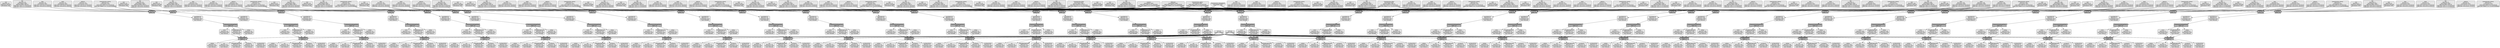 digraph QuantumGraph {
task_0_0 [shape="box", style="filled,bold", fillcolor="gray70", label="IsrTask\nlabel: isr"];
dsref_0 [shape="box", style="rounded,filled", fillcolor="gray90", label="raw\ndetector=0\nexposure=903344\ninstrument=HSC"];
dsref_0 -> task_0_0;
dsref_1 [shape="box", style="rounded,filled", fillcolor="gray90", label="camera\ninstrument=HSC\nvalid_first=0001-01-01 00:00:00\nvalid_last=9999-12-31 23:59:59.999999"];
dsref_1 -> task_0_0;
dsref_2 [shape="box", style="rounded,filled", fillcolor="gray90", label="bias\ndetector=0\ninstrument=HSC\nvalid_first=2013-05-07 00:00:00\nvalid_last=2014-05-02 00:00:00"];
dsref_2 -> task_0_0;
dsref_3 [shape="box", style="rounded,filled", fillcolor="gray90", label="dark\ndetector=0\ninstrument=HSC\nvalid_first=2013-05-07 00:00:00\nvalid_last=2014-05-02 00:00:00"];
dsref_3 -> task_0_0;
dsref_4 [shape="box", style="rounded,filled", fillcolor="gray90", label="flat\ndetector=0\ninstrument=HSC\nphysical_filter=HSC-R\nvalid_first=2012-12-19 00:00:00\nvalid_last=2013-12-14 00:00:00"];
dsref_4 -> task_0_0;
dsref_5 [shape="box", style="rounded,filled", fillcolor="gray90", label="bfKernel\ninstrument=HSC\nvalid_first=0001-01-01 00:00:00\nvalid_last=9999-12-31 23:59:59.999999"];
dsref_5 -> task_0_0;
dsref_6 [shape="box", style="rounded,filled", fillcolor="gray90", label="defects\ndetector=0\ninstrument=HSC\nvalid_first=2013-01-31 00:00:00\nvalid_last=2014-04-02 23:59:59"];
dsref_6 -> task_0_0;
dsref_7 [shape="box", style="rounded,filled", fillcolor="gray90", label="transmission_optics\ninstrument=HSC\nvalid_first=0001-01-01 00:00:00\nvalid_last=9999-12-31 23:59:59.999999"];
dsref_7 -> task_0_0;
dsref_8 [shape="box", style="rounded,filled", fillcolor="gray90", label="transmission_filter\ninstrument=HSC\nphysical_filter=HSC-R\nvalid_first=0001-01-01 00:00:00\nvalid_last=9999-12-31 23:59:59.999999"];
dsref_8 -> task_0_0;
dsref_9 [shape="box", style="rounded,filled", fillcolor="gray90", label="transmission_sensor\ndetector=0\ninstrument=HSC\nvalid_first=0001-01-01 00:00:00\nvalid_last=9999-12-31 23:59:59.999999"];
dsref_9 -> task_0_0;
dsref_10 [shape="box", style="rounded,filled", fillcolor="gray90", label="transmission_atmosphere\ninstrument=HSC"];
dsref_10 -> task_0_0;
dsref_11 [shape="box", style="rounded,filled", fillcolor="gray90", label="postISRCCD\ndetector=0\ninstrument=HSC\nvisit=903344"];
task_0_0 -> dsref_11;
task_0_1 [shape="box", style="filled,bold", fillcolor="gray70", label="IsrTask\nlabel: isr"];
dsref_12 [shape="box", style="rounded,filled", fillcolor="gray90", label="raw\ndetector=1\nexposure=903346\ninstrument=HSC"];
dsref_12 -> task_0_1;
dsref_1 -> task_0_1;
dsref_13 [shape="box", style="rounded,filled", fillcolor="gray90", label="bias\ndetector=1\ninstrument=HSC\nvalid_first=2013-05-07 00:00:00\nvalid_last=2014-05-02 00:00:00"];
dsref_13 -> task_0_1;
dsref_14 [shape="box", style="rounded,filled", fillcolor="gray90", label="dark\ndetector=1\ninstrument=HSC\nvalid_first=2013-05-07 00:00:00\nvalid_last=2014-05-02 00:00:00"];
dsref_14 -> task_0_1;
dsref_15 [shape="box", style="rounded,filled", fillcolor="gray90", label="flat\ndetector=1\ninstrument=HSC\nphysical_filter=HSC-R\nvalid_first=2012-12-19 00:00:00\nvalid_last=2013-12-14 00:00:00"];
dsref_15 -> task_0_1;
dsref_5 -> task_0_1;
dsref_16 [shape="box", style="rounded,filled", fillcolor="gray90", label="defects\ndetector=1\ninstrument=HSC\nvalid_first=2013-01-31 00:00:00\nvalid_last=2014-04-02 23:59:59"];
dsref_16 -> task_0_1;
dsref_7 -> task_0_1;
dsref_8 -> task_0_1;
dsref_17 [shape="box", style="rounded,filled", fillcolor="gray90", label="transmission_sensor\ndetector=1\ninstrument=HSC\nvalid_first=0001-01-01 00:00:00\nvalid_last=9999-12-31 23:59:59.999999"];
dsref_17 -> task_0_1;
dsref_10 -> task_0_1;
dsref_18 [shape="box", style="rounded,filled", fillcolor="gray90", label="postISRCCD\ndetector=1\ninstrument=HSC\nvisit=903346"];
task_0_1 -> dsref_18;
task_0_2 [shape="box", style="filled,bold", fillcolor="gray70", label="IsrTask\nlabel: isr"];
dsref_19 [shape="box", style="rounded,filled", fillcolor="gray90", label="raw\ndetector=1\nexposure=904014\ninstrument=HSC"];
dsref_19 -> task_0_2;
dsref_1 -> task_0_2;
dsref_13 -> task_0_2;
dsref_14 -> task_0_2;
dsref_20 [shape="box", style="rounded,filled", fillcolor="gray90", label="flat\ndetector=1\ninstrument=HSC\nphysical_filter=HSC-I\nvalid_first=2013-05-07 00:00:00\nvalid_last=2014-05-02 00:00:00"];
dsref_20 -> task_0_2;
dsref_5 -> task_0_2;
dsref_16 -> task_0_2;
dsref_7 -> task_0_2;
dsref_21 [shape="box", style="rounded,filled", fillcolor="gray90", label="transmission_filter\ninstrument=HSC\nphysical_filter=HSC-I\nvalid_first=0001-01-01 00:00:00\nvalid_last=9999-12-31 23:59:59.999999"];
dsref_21 -> task_0_2;
dsref_17 -> task_0_2;
dsref_10 -> task_0_2;
dsref_22 [shape="box", style="rounded,filled", fillcolor="gray90", label="postISRCCD\ndetector=1\ninstrument=HSC\nvisit=904014"];
task_0_2 -> dsref_22;
task_0_3 [shape="box", style="filled,bold", fillcolor="gray70", label="IsrTask\nlabel: isr"];
dsref_23 [shape="box", style="rounded,filled", fillcolor="gray90", label="raw\ndetector=4\nexposure=903342\ninstrument=HSC"];
dsref_23 -> task_0_3;
dsref_1 -> task_0_3;
dsref_24 [shape="box", style="rounded,filled", fillcolor="gray90", label="bias\ndetector=4\ninstrument=HSC\nvalid_first=2013-05-07 00:00:00\nvalid_last=2014-05-02 00:00:00"];
dsref_24 -> task_0_3;
dsref_25 [shape="box", style="rounded,filled", fillcolor="gray90", label="dark\ndetector=4\ninstrument=HSC\nvalid_first=2013-05-07 00:00:00\nvalid_last=2014-05-02 00:00:00"];
dsref_25 -> task_0_3;
dsref_26 [shape="box", style="rounded,filled", fillcolor="gray90", label="flat\ndetector=4\ninstrument=HSC\nphysical_filter=HSC-R\nvalid_first=2012-12-19 00:00:00\nvalid_last=2013-12-14 00:00:00"];
dsref_26 -> task_0_3;
dsref_5 -> task_0_3;
dsref_27 [shape="box", style="rounded,filled", fillcolor="gray90", label="defects\ndetector=4\ninstrument=HSC\nvalid_first=2013-01-31 00:00:00\nvalid_last=2014-04-02 23:59:59"];
dsref_27 -> task_0_3;
dsref_7 -> task_0_3;
dsref_8 -> task_0_3;
dsref_28 [shape="box", style="rounded,filled", fillcolor="gray90", label="transmission_sensor\ndetector=4\ninstrument=HSC\nvalid_first=0001-01-01 00:00:00\nvalid_last=9999-12-31 23:59:59.999999"];
dsref_28 -> task_0_3;
dsref_10 -> task_0_3;
dsref_29 [shape="box", style="rounded,filled", fillcolor="gray90", label="postISRCCD\ndetector=4\ninstrument=HSC\nvisit=903342"];
task_0_3 -> dsref_29;
task_0_4 [shape="box", style="filled,bold", fillcolor="gray70", label="IsrTask\nlabel: isr"];
dsref_30 [shape="box", style="rounded,filled", fillcolor="gray90", label="raw\ndetector=4\nexposure=904010\ninstrument=HSC"];
dsref_30 -> task_0_4;
dsref_1 -> task_0_4;
dsref_24 -> task_0_4;
dsref_25 -> task_0_4;
dsref_31 [shape="box", style="rounded,filled", fillcolor="gray90", label="flat\ndetector=4\ninstrument=HSC\nphysical_filter=HSC-I\nvalid_first=2013-05-07 00:00:00\nvalid_last=2014-05-02 00:00:00"];
dsref_31 -> task_0_4;
dsref_5 -> task_0_4;
dsref_27 -> task_0_4;
dsref_7 -> task_0_4;
dsref_21 -> task_0_4;
dsref_28 -> task_0_4;
dsref_10 -> task_0_4;
dsref_32 [shape="box", style="rounded,filled", fillcolor="gray90", label="postISRCCD\ndetector=4\ninstrument=HSC\nvisit=904010"];
task_0_4 -> dsref_32;
task_0_5 [shape="box", style="filled,bold", fillcolor="gray70", label="IsrTask\nlabel: isr"];
dsref_33 [shape="box", style="rounded,filled", fillcolor="gray90", label="raw\ndetector=5\nexposure=903344\ninstrument=HSC"];
dsref_33 -> task_0_5;
dsref_1 -> task_0_5;
dsref_34 [shape="box", style="rounded,filled", fillcolor="gray90", label="bias\ndetector=5\ninstrument=HSC\nvalid_first=2013-05-07 00:00:00\nvalid_last=2014-05-02 00:00:00"];
dsref_34 -> task_0_5;
dsref_35 [shape="box", style="rounded,filled", fillcolor="gray90", label="dark\ndetector=5\ninstrument=HSC\nvalid_first=2013-05-07 00:00:00\nvalid_last=2014-05-02 00:00:00"];
dsref_35 -> task_0_5;
dsref_36 [shape="box", style="rounded,filled", fillcolor="gray90", label="flat\ndetector=5\ninstrument=HSC\nphysical_filter=HSC-R\nvalid_first=2012-12-19 00:00:00\nvalid_last=2013-12-14 00:00:00"];
dsref_36 -> task_0_5;
dsref_5 -> task_0_5;
dsref_37 [shape="box", style="rounded,filled", fillcolor="gray90", label="defects\ndetector=5\ninstrument=HSC\nvalid_first=2013-01-31 00:00:00\nvalid_last=2014-04-02 23:59:59"];
dsref_37 -> task_0_5;
dsref_7 -> task_0_5;
dsref_8 -> task_0_5;
dsref_38 [shape="box", style="rounded,filled", fillcolor="gray90", label="transmission_sensor\ndetector=5\ninstrument=HSC\nvalid_first=0001-01-01 00:00:00\nvalid_last=9999-12-31 23:59:59.999999"];
dsref_38 -> task_0_5;
dsref_10 -> task_0_5;
dsref_39 [shape="box", style="rounded,filled", fillcolor="gray90", label="postISRCCD\ndetector=5\ninstrument=HSC\nvisit=903344"];
task_0_5 -> dsref_39;
task_0_6 [shape="box", style="filled,bold", fillcolor="gray70", label="IsrTask\nlabel: isr"];
dsref_40 [shape="box", style="rounded,filled", fillcolor="gray90", label="raw\ndetector=6\nexposure=903346\ninstrument=HSC"];
dsref_40 -> task_0_6;
dsref_1 -> task_0_6;
dsref_41 [shape="box", style="rounded,filled", fillcolor="gray90", label="bias\ndetector=6\ninstrument=HSC\nvalid_first=2013-05-07 00:00:00\nvalid_last=2014-05-02 00:00:00"];
dsref_41 -> task_0_6;
dsref_42 [shape="box", style="rounded,filled", fillcolor="gray90", label="dark\ndetector=6\ninstrument=HSC\nvalid_first=2013-05-07 00:00:00\nvalid_last=2014-05-02 00:00:00"];
dsref_42 -> task_0_6;
dsref_43 [shape="box", style="rounded,filled", fillcolor="gray90", label="flat\ndetector=6\ninstrument=HSC\nphysical_filter=HSC-R\nvalid_first=2012-12-19 00:00:00\nvalid_last=2013-12-14 00:00:00"];
dsref_43 -> task_0_6;
dsref_5 -> task_0_6;
dsref_44 [shape="box", style="rounded,filled", fillcolor="gray90", label="defects\ndetector=6\ninstrument=HSC\nvalid_first=2013-01-31 00:00:00\nvalid_last=2014-04-02 23:59:59"];
dsref_44 -> task_0_6;
dsref_7 -> task_0_6;
dsref_8 -> task_0_6;
dsref_45 [shape="box", style="rounded,filled", fillcolor="gray90", label="transmission_sensor\ndetector=6\ninstrument=HSC\nvalid_first=0001-01-01 00:00:00\nvalid_last=9999-12-31 23:59:59.999999"];
dsref_45 -> task_0_6;
dsref_10 -> task_0_6;
dsref_46 [shape="box", style="rounded,filled", fillcolor="gray90", label="postISRCCD\ndetector=6\ninstrument=HSC\nvisit=903346"];
task_0_6 -> dsref_46;
task_0_7 [shape="box", style="filled,bold", fillcolor="gray70", label="IsrTask\nlabel: isr"];
dsref_47 [shape="box", style="rounded,filled", fillcolor="gray90", label="raw\ndetector=6\nexposure=904014\ninstrument=HSC"];
dsref_47 -> task_0_7;
dsref_1 -> task_0_7;
dsref_41 -> task_0_7;
dsref_42 -> task_0_7;
dsref_48 [shape="box", style="rounded,filled", fillcolor="gray90", label="flat\ndetector=6\ninstrument=HSC\nphysical_filter=HSC-I\nvalid_first=2013-05-07 00:00:00\nvalid_last=2014-05-02 00:00:00"];
dsref_48 -> task_0_7;
dsref_5 -> task_0_7;
dsref_44 -> task_0_7;
dsref_7 -> task_0_7;
dsref_21 -> task_0_7;
dsref_45 -> task_0_7;
dsref_10 -> task_0_7;
dsref_49 [shape="box", style="rounded,filled", fillcolor="gray90", label="postISRCCD\ndetector=6\ninstrument=HSC\nvisit=904014"];
task_0_7 -> dsref_49;
task_0_8 [shape="box", style="filled,bold", fillcolor="gray70", label="IsrTask\nlabel: isr"];
dsref_50 [shape="box", style="rounded,filled", fillcolor="gray90", label="raw\ndetector=10\nexposure=903342\ninstrument=HSC"];
dsref_50 -> task_0_8;
dsref_1 -> task_0_8;
dsref_51 [shape="box", style="rounded,filled", fillcolor="gray90", label="bias\ndetector=10\ninstrument=HSC\nvalid_first=2013-05-07 00:00:00\nvalid_last=2014-05-02 00:00:00"];
dsref_51 -> task_0_8;
dsref_52 [shape="box", style="rounded,filled", fillcolor="gray90", label="dark\ndetector=10\ninstrument=HSC\nvalid_first=2013-05-07 00:00:00\nvalid_last=2014-05-02 00:00:00"];
dsref_52 -> task_0_8;
dsref_53 [shape="box", style="rounded,filled", fillcolor="gray90", label="flat\ndetector=10\ninstrument=HSC\nphysical_filter=HSC-R\nvalid_first=2012-12-19 00:00:00\nvalid_last=2013-12-14 00:00:00"];
dsref_53 -> task_0_8;
dsref_5 -> task_0_8;
dsref_54 [shape="box", style="rounded,filled", fillcolor="gray90", label="defects\ndetector=10\ninstrument=HSC\nvalid_first=2013-01-31 00:00:00\nvalid_last=2014-04-02 23:59:59"];
dsref_54 -> task_0_8;
dsref_7 -> task_0_8;
dsref_8 -> task_0_8;
dsref_55 [shape="box", style="rounded,filled", fillcolor="gray90", label="transmission_sensor\ndetector=10\ninstrument=HSC\nvalid_first=0001-01-01 00:00:00\nvalid_last=9999-12-31 23:59:59.999999"];
dsref_55 -> task_0_8;
dsref_10 -> task_0_8;
dsref_56 [shape="box", style="rounded,filled", fillcolor="gray90", label="postISRCCD\ndetector=10\ninstrument=HSC\nvisit=903342"];
task_0_8 -> dsref_56;
task_0_9 [shape="box", style="filled,bold", fillcolor="gray70", label="IsrTask\nlabel: isr"];
dsref_57 [shape="box", style="rounded,filled", fillcolor="gray90", label="raw\ndetector=10\nexposure=904010\ninstrument=HSC"];
dsref_57 -> task_0_9;
dsref_1 -> task_0_9;
dsref_51 -> task_0_9;
dsref_52 -> task_0_9;
dsref_58 [shape="box", style="rounded,filled", fillcolor="gray90", label="flat\ndetector=10\ninstrument=HSC\nphysical_filter=HSC-I\nvalid_first=2013-05-07 00:00:00\nvalid_last=2014-05-02 00:00:00"];
dsref_58 -> task_0_9;
dsref_5 -> task_0_9;
dsref_54 -> task_0_9;
dsref_7 -> task_0_9;
dsref_21 -> task_0_9;
dsref_55 -> task_0_9;
dsref_10 -> task_0_9;
dsref_59 [shape="box", style="rounded,filled", fillcolor="gray90", label="postISRCCD\ndetector=10\ninstrument=HSC\nvisit=904010"];
task_0_9 -> dsref_59;
task_0_10 [shape="box", style="filled,bold", fillcolor="gray70", label="IsrTask\nlabel: isr"];
dsref_60 [shape="box", style="rounded,filled", fillcolor="gray90", label="raw\ndetector=11\nexposure=903344\ninstrument=HSC"];
dsref_60 -> task_0_10;
dsref_1 -> task_0_10;
dsref_61 [shape="box", style="rounded,filled", fillcolor="gray90", label="bias\ndetector=11\ninstrument=HSC\nvalid_first=2013-05-07 00:00:00\nvalid_last=2014-05-02 00:00:00"];
dsref_61 -> task_0_10;
dsref_62 [shape="box", style="rounded,filled", fillcolor="gray90", label="dark\ndetector=11\ninstrument=HSC\nvalid_first=2013-05-07 00:00:00\nvalid_last=2014-05-02 00:00:00"];
dsref_62 -> task_0_10;
dsref_63 [shape="box", style="rounded,filled", fillcolor="gray90", label="flat\ndetector=11\ninstrument=HSC\nphysical_filter=HSC-R\nvalid_first=2012-12-19 00:00:00\nvalid_last=2013-12-14 00:00:00"];
dsref_63 -> task_0_10;
dsref_5 -> task_0_10;
dsref_64 [shape="box", style="rounded,filled", fillcolor="gray90", label="defects\ndetector=11\ninstrument=HSC\nvalid_first=2013-01-31 00:00:00\nvalid_last=2014-04-02 23:59:59"];
dsref_64 -> task_0_10;
dsref_7 -> task_0_10;
dsref_8 -> task_0_10;
dsref_65 [shape="box", style="rounded,filled", fillcolor="gray90", label="transmission_sensor\ndetector=11\ninstrument=HSC\nvalid_first=0001-01-01 00:00:00\nvalid_last=9999-12-31 23:59:59.999999"];
dsref_65 -> task_0_10;
dsref_10 -> task_0_10;
dsref_66 [shape="box", style="rounded,filled", fillcolor="gray90", label="postISRCCD\ndetector=11\ninstrument=HSC\nvisit=903344"];
task_0_10 -> dsref_66;
task_0_11 [shape="box", style="filled,bold", fillcolor="gray70", label="IsrTask\nlabel: isr"];
dsref_67 [shape="box", style="rounded,filled", fillcolor="gray90", label="raw\ndetector=12\nexposure=903346\ninstrument=HSC"];
dsref_67 -> task_0_11;
dsref_1 -> task_0_11;
dsref_68 [shape="box", style="rounded,filled", fillcolor="gray90", label="bias\ndetector=12\ninstrument=HSC\nvalid_first=2013-05-07 00:00:00\nvalid_last=2014-05-02 00:00:00"];
dsref_68 -> task_0_11;
dsref_69 [shape="box", style="rounded,filled", fillcolor="gray90", label="dark\ndetector=12\ninstrument=HSC\nvalid_first=2013-05-07 00:00:00\nvalid_last=2014-05-02 00:00:00"];
dsref_69 -> task_0_11;
dsref_70 [shape="box", style="rounded,filled", fillcolor="gray90", label="flat\ndetector=12\ninstrument=HSC\nphysical_filter=HSC-R\nvalid_first=2012-12-19 00:00:00\nvalid_last=2013-12-14 00:00:00"];
dsref_70 -> task_0_11;
dsref_5 -> task_0_11;
dsref_71 [shape="box", style="rounded,filled", fillcolor="gray90", label="defects\ndetector=12\ninstrument=HSC\nvalid_first=2013-01-31 00:00:00\nvalid_last=2014-04-02 23:59:59"];
dsref_71 -> task_0_11;
dsref_7 -> task_0_11;
dsref_8 -> task_0_11;
dsref_72 [shape="box", style="rounded,filled", fillcolor="gray90", label="transmission_sensor\ndetector=12\ninstrument=HSC\nvalid_first=0001-01-01 00:00:00\nvalid_last=9999-12-31 23:59:59.999999"];
dsref_72 -> task_0_11;
dsref_10 -> task_0_11;
dsref_73 [shape="box", style="rounded,filled", fillcolor="gray90", label="postISRCCD\ndetector=12\ninstrument=HSC\nvisit=903346"];
task_0_11 -> dsref_73;
task_0_12 [shape="box", style="filled,bold", fillcolor="gray70", label="IsrTask\nlabel: isr"];
dsref_74 [shape="box", style="rounded,filled", fillcolor="gray90", label="raw\ndetector=12\nexposure=904014\ninstrument=HSC"];
dsref_74 -> task_0_12;
dsref_1 -> task_0_12;
dsref_68 -> task_0_12;
dsref_69 -> task_0_12;
dsref_75 [shape="box", style="rounded,filled", fillcolor="gray90", label="flat\ndetector=12\ninstrument=HSC\nphysical_filter=HSC-I\nvalid_first=2013-05-07 00:00:00\nvalid_last=2014-05-02 00:00:00"];
dsref_75 -> task_0_12;
dsref_5 -> task_0_12;
dsref_71 -> task_0_12;
dsref_7 -> task_0_12;
dsref_21 -> task_0_12;
dsref_72 -> task_0_12;
dsref_10 -> task_0_12;
dsref_76 [shape="box", style="rounded,filled", fillcolor="gray90", label="postISRCCD\ndetector=12\ninstrument=HSC\nvisit=904014"];
task_0_12 -> dsref_76;
task_0_13 [shape="box", style="filled,bold", fillcolor="gray70", label="IsrTask\nlabel: isr"];
dsref_77 [shape="box", style="rounded,filled", fillcolor="gray90", label="raw\ndetector=16\nexposure=903334\ninstrument=HSC"];
dsref_77 -> task_0_13;
dsref_1 -> task_0_13;
dsref_78 [shape="box", style="rounded,filled", fillcolor="gray90", label="bias\ndetector=16\ninstrument=HSC\nvalid_first=2013-05-07 00:00:00\nvalid_last=2014-05-02 00:00:00"];
dsref_78 -> task_0_13;
dsref_79 [shape="box", style="rounded,filled", fillcolor="gray90", label="dark\ndetector=16\ninstrument=HSC\nvalid_first=2013-05-07 00:00:00\nvalid_last=2014-05-02 00:00:00"];
dsref_79 -> task_0_13;
dsref_80 [shape="box", style="rounded,filled", fillcolor="gray90", label="flat\ndetector=16\ninstrument=HSC\nphysical_filter=HSC-R\nvalid_first=2012-12-19 00:00:00\nvalid_last=2013-12-14 00:00:00"];
dsref_80 -> task_0_13;
dsref_5 -> task_0_13;
dsref_81 [shape="box", style="rounded,filled", fillcolor="gray90", label="defects\ndetector=16\ninstrument=HSC\nvalid_first=2013-01-31 00:00:00\nvalid_last=2014-04-02 23:59:59"];
dsref_81 -> task_0_13;
dsref_7 -> task_0_13;
dsref_8 -> task_0_13;
dsref_82 [shape="box", style="rounded,filled", fillcolor="gray90", label="transmission_sensor\ndetector=16\ninstrument=HSC\nvalid_first=0001-01-01 00:00:00\nvalid_last=9999-12-31 23:59:59.999999"];
dsref_82 -> task_0_13;
dsref_10 -> task_0_13;
dsref_83 [shape="box", style="rounded,filled", fillcolor="gray90", label="postISRCCD\ndetector=16\ninstrument=HSC\nvisit=903334"];
task_0_13 -> dsref_83;
task_0_14 [shape="box", style="filled,bold", fillcolor="gray70", label="IsrTask\nlabel: isr"];
dsref_84 [shape="box", style="rounded,filled", fillcolor="gray90", label="raw\ndetector=16\nexposure=903986\ninstrument=HSC"];
dsref_84 -> task_0_14;
dsref_1 -> task_0_14;
dsref_78 -> task_0_14;
dsref_79 -> task_0_14;
dsref_85 [shape="box", style="rounded,filled", fillcolor="gray90", label="flat\ndetector=16\ninstrument=HSC\nphysical_filter=HSC-I\nvalid_first=2013-05-07 00:00:00\nvalid_last=2014-05-02 00:00:00"];
dsref_85 -> task_0_14;
dsref_5 -> task_0_14;
dsref_81 -> task_0_14;
dsref_7 -> task_0_14;
dsref_21 -> task_0_14;
dsref_82 -> task_0_14;
dsref_10 -> task_0_14;
dsref_86 [shape="box", style="rounded,filled", fillcolor="gray90", label="postISRCCD\ndetector=16\ninstrument=HSC\nvisit=903986"];
task_0_14 -> dsref_86;
task_0_15 [shape="box", style="filled,bold", fillcolor="gray70", label="IsrTask\nlabel: isr"];
dsref_87 [shape="box", style="rounded,filled", fillcolor="gray90", label="raw\ndetector=16\nexposure=903988\ninstrument=HSC"];
dsref_87 -> task_0_15;
dsref_1 -> task_0_15;
dsref_78 -> task_0_15;
dsref_79 -> task_0_15;
dsref_85 -> task_0_15;
dsref_5 -> task_0_15;
dsref_81 -> task_0_15;
dsref_7 -> task_0_15;
dsref_21 -> task_0_15;
dsref_82 -> task_0_15;
dsref_10 -> task_0_15;
dsref_88 [shape="box", style="rounded,filled", fillcolor="gray90", label="postISRCCD\ndetector=16\ninstrument=HSC\nvisit=903988"];
task_0_15 -> dsref_88;
task_0_16 [shape="box", style="filled,bold", fillcolor="gray70", label="IsrTask\nlabel: isr"];
dsref_89 [shape="box", style="rounded,filled", fillcolor="gray90", label="raw\ndetector=17\nexposure=903336\ninstrument=HSC"];
dsref_89 -> task_0_16;
dsref_1 -> task_0_16;
dsref_90 [shape="box", style="rounded,filled", fillcolor="gray90", label="bias\ndetector=17\ninstrument=HSC\nvalid_first=2013-05-07 00:00:00\nvalid_last=2014-05-02 00:00:00"];
dsref_90 -> task_0_16;
dsref_91 [shape="box", style="rounded,filled", fillcolor="gray90", label="dark\ndetector=17\ninstrument=HSC\nvalid_first=2013-05-07 00:00:00\nvalid_last=2014-05-02 00:00:00"];
dsref_91 -> task_0_16;
dsref_92 [shape="box", style="rounded,filled", fillcolor="gray90", label="flat\ndetector=17\ninstrument=HSC\nphysical_filter=HSC-R\nvalid_first=2012-12-19 00:00:00\nvalid_last=2013-12-14 00:00:00"];
dsref_92 -> task_0_16;
dsref_5 -> task_0_16;
dsref_93 [shape="box", style="rounded,filled", fillcolor="gray90", label="defects\ndetector=17\ninstrument=HSC\nvalid_first=2013-01-31 00:00:00\nvalid_last=2014-04-02 23:59:59"];
dsref_93 -> task_0_16;
dsref_7 -> task_0_16;
dsref_8 -> task_0_16;
dsref_94 [shape="box", style="rounded,filled", fillcolor="gray90", label="transmission_sensor\ndetector=17\ninstrument=HSC\nvalid_first=0001-01-01 00:00:00\nvalid_last=9999-12-31 23:59:59.999999"];
dsref_94 -> task_0_16;
dsref_10 -> task_0_16;
dsref_95 [shape="box", style="rounded,filled", fillcolor="gray90", label="postISRCCD\ndetector=17\ninstrument=HSC\nvisit=903336"];
task_0_16 -> dsref_95;
task_0_17 [shape="box", style="filled,bold", fillcolor="gray70", label="IsrTask\nlabel: isr"];
dsref_96 [shape="box", style="rounded,filled", fillcolor="gray90", label="raw\ndetector=17\nexposure=903988\ninstrument=HSC"];
dsref_96 -> task_0_17;
dsref_1 -> task_0_17;
dsref_90 -> task_0_17;
dsref_91 -> task_0_17;
dsref_97 [shape="box", style="rounded,filled", fillcolor="gray90", label="flat\ndetector=17\ninstrument=HSC\nphysical_filter=HSC-I\nvalid_first=2013-05-07 00:00:00\nvalid_last=2014-05-02 00:00:00"];
dsref_97 -> task_0_17;
dsref_5 -> task_0_17;
dsref_93 -> task_0_17;
dsref_7 -> task_0_17;
dsref_21 -> task_0_17;
dsref_94 -> task_0_17;
dsref_10 -> task_0_17;
dsref_98 [shape="box", style="rounded,filled", fillcolor="gray90", label="postISRCCD\ndetector=17\ninstrument=HSC\nvisit=903988"];
task_0_17 -> dsref_98;
task_0_18 [shape="box", style="filled,bold", fillcolor="gray70", label="IsrTask\nlabel: isr"];
dsref_99 [shape="box", style="rounded,filled", fillcolor="gray90", label="raw\ndetector=18\nexposure=903338\ninstrument=HSC"];
dsref_99 -> task_0_18;
dsref_1 -> task_0_18;
dsref_100 [shape="box", style="rounded,filled", fillcolor="gray90", label="bias\ndetector=18\ninstrument=HSC\nvalid_first=2013-05-07 00:00:00\nvalid_last=2014-05-02 00:00:00"];
dsref_100 -> task_0_18;
dsref_101 [shape="box", style="rounded,filled", fillcolor="gray90", label="dark\ndetector=18\ninstrument=HSC\nvalid_first=2013-05-07 00:00:00\nvalid_last=2014-05-02 00:00:00"];
dsref_101 -> task_0_18;
dsref_102 [shape="box", style="rounded,filled", fillcolor="gray90", label="flat\ndetector=18\ninstrument=HSC\nphysical_filter=HSC-R\nvalid_first=2012-12-19 00:00:00\nvalid_last=2013-12-14 00:00:00"];
dsref_102 -> task_0_18;
dsref_5 -> task_0_18;
dsref_103 [shape="box", style="rounded,filled", fillcolor="gray90", label="defects\ndetector=18\ninstrument=HSC\nvalid_first=2013-01-31 00:00:00\nvalid_last=2014-04-02 23:59:59"];
dsref_103 -> task_0_18;
dsref_7 -> task_0_18;
dsref_8 -> task_0_18;
dsref_104 [shape="box", style="rounded,filled", fillcolor="gray90", label="transmission_sensor\ndetector=18\ninstrument=HSC\nvalid_first=0001-01-01 00:00:00\nvalid_last=9999-12-31 23:59:59.999999"];
dsref_104 -> task_0_18;
dsref_10 -> task_0_18;
dsref_105 [shape="box", style="rounded,filled", fillcolor="gray90", label="postISRCCD\ndetector=18\ninstrument=HSC\nvisit=903338"];
task_0_18 -> dsref_105;
task_0_19 [shape="box", style="filled,bold", fillcolor="gray70", label="IsrTask\nlabel: isr"];
dsref_106 [shape="box", style="rounded,filled", fillcolor="gray90", label="raw\ndetector=18\nexposure=903990\ninstrument=HSC"];
dsref_106 -> task_0_19;
dsref_1 -> task_0_19;
dsref_100 -> task_0_19;
dsref_101 -> task_0_19;
dsref_107 [shape="box", style="rounded,filled", fillcolor="gray90", label="flat\ndetector=18\ninstrument=HSC\nphysical_filter=HSC-I\nvalid_first=2013-05-07 00:00:00\nvalid_last=2014-05-02 00:00:00"];
dsref_107 -> task_0_19;
dsref_5 -> task_0_19;
dsref_103 -> task_0_19;
dsref_7 -> task_0_19;
dsref_21 -> task_0_19;
dsref_104 -> task_0_19;
dsref_10 -> task_0_19;
dsref_108 [shape="box", style="rounded,filled", fillcolor="gray90", label="postISRCCD\ndetector=18\ninstrument=HSC\nvisit=903990"];
task_0_19 -> dsref_108;
task_0_20 [shape="box", style="filled,bold", fillcolor="gray70", label="IsrTask\nlabel: isr"];
dsref_109 [shape="box", style="rounded,filled", fillcolor="gray90", label="raw\ndetector=22\nexposure=903334\ninstrument=HSC"];
dsref_109 -> task_0_20;
dsref_1 -> task_0_20;
dsref_110 [shape="box", style="rounded,filled", fillcolor="gray90", label="bias\ndetector=22\ninstrument=HSC\nvalid_first=2013-05-07 00:00:00\nvalid_last=2014-05-02 00:00:00"];
dsref_110 -> task_0_20;
dsref_111 [shape="box", style="rounded,filled", fillcolor="gray90", label="dark\ndetector=22\ninstrument=HSC\nvalid_first=2013-05-07 00:00:00\nvalid_last=2014-05-02 00:00:00"];
dsref_111 -> task_0_20;
dsref_112 [shape="box", style="rounded,filled", fillcolor="gray90", label="flat\ndetector=22\ninstrument=HSC\nphysical_filter=HSC-R\nvalid_first=2012-12-19 00:00:00\nvalid_last=2013-12-14 00:00:00"];
dsref_112 -> task_0_20;
dsref_5 -> task_0_20;
dsref_113 [shape="box", style="rounded,filled", fillcolor="gray90", label="defects\ndetector=22\ninstrument=HSC\nvalid_first=2013-01-31 00:00:00\nvalid_last=2014-04-02 23:59:59"];
dsref_113 -> task_0_20;
dsref_7 -> task_0_20;
dsref_8 -> task_0_20;
dsref_114 [shape="box", style="rounded,filled", fillcolor="gray90", label="transmission_sensor\ndetector=22\ninstrument=HSC\nvalid_first=0001-01-01 00:00:00\nvalid_last=9999-12-31 23:59:59.999999"];
dsref_114 -> task_0_20;
dsref_10 -> task_0_20;
dsref_115 [shape="box", style="rounded,filled", fillcolor="gray90", label="postISRCCD\ndetector=22\ninstrument=HSC\nvisit=903334"];
task_0_20 -> dsref_115;
task_0_21 [shape="box", style="filled,bold", fillcolor="gray70", label="IsrTask\nlabel: isr"];
dsref_116 [shape="box", style="rounded,filled", fillcolor="gray90", label="raw\ndetector=22\nexposure=903986\ninstrument=HSC"];
dsref_116 -> task_0_21;
dsref_1 -> task_0_21;
dsref_110 -> task_0_21;
dsref_111 -> task_0_21;
dsref_117 [shape="box", style="rounded,filled", fillcolor="gray90", label="flat\ndetector=22\ninstrument=HSC\nphysical_filter=HSC-I\nvalid_first=2013-05-07 00:00:00\nvalid_last=2014-05-02 00:00:00"];
dsref_117 -> task_0_21;
dsref_5 -> task_0_21;
dsref_113 -> task_0_21;
dsref_7 -> task_0_21;
dsref_21 -> task_0_21;
dsref_114 -> task_0_21;
dsref_10 -> task_0_21;
dsref_118 [shape="box", style="rounded,filled", fillcolor="gray90", label="postISRCCD\ndetector=22\ninstrument=HSC\nvisit=903986"];
task_0_21 -> dsref_118;
task_0_22 [shape="box", style="filled,bold", fillcolor="gray70", label="IsrTask\nlabel: isr"];
dsref_119 [shape="box", style="rounded,filled", fillcolor="gray90", label="raw\ndetector=23\nexposure=903334\ninstrument=HSC"];
dsref_119 -> task_0_22;
dsref_1 -> task_0_22;
dsref_120 [shape="box", style="rounded,filled", fillcolor="gray90", label="bias\ndetector=23\ninstrument=HSC\nvalid_first=2013-05-07 00:00:00\nvalid_last=2014-05-02 00:00:00"];
dsref_120 -> task_0_22;
dsref_121 [shape="box", style="rounded,filled", fillcolor="gray90", label="dark\ndetector=23\ninstrument=HSC\nvalid_first=2013-05-07 00:00:00\nvalid_last=2014-05-02 00:00:00"];
dsref_121 -> task_0_22;
dsref_122 [shape="box", style="rounded,filled", fillcolor="gray90", label="flat\ndetector=23\ninstrument=HSC\nphysical_filter=HSC-R\nvalid_first=2012-12-19 00:00:00\nvalid_last=2013-12-14 00:00:00"];
dsref_122 -> task_0_22;
dsref_5 -> task_0_22;
dsref_123 [shape="box", style="rounded,filled", fillcolor="gray90", label="defects\ndetector=23\ninstrument=HSC\nvalid_first=2013-01-31 00:00:00\nvalid_last=2014-04-02 23:59:59"];
dsref_123 -> task_0_22;
dsref_7 -> task_0_22;
dsref_8 -> task_0_22;
dsref_124 [shape="box", style="rounded,filled", fillcolor="gray90", label="transmission_sensor\ndetector=23\ninstrument=HSC\nvalid_first=0001-01-01 00:00:00\nvalid_last=9999-12-31 23:59:59.999999"];
dsref_124 -> task_0_22;
dsref_10 -> task_0_22;
dsref_125 [shape="box", style="rounded,filled", fillcolor="gray90", label="postISRCCD\ndetector=23\ninstrument=HSC\nvisit=903334"];
task_0_22 -> dsref_125;
task_0_23 [shape="box", style="filled,bold", fillcolor="gray70", label="IsrTask\nlabel: isr"];
dsref_126 [shape="box", style="rounded,filled", fillcolor="gray90", label="raw\ndetector=23\nexposure=903986\ninstrument=HSC"];
dsref_126 -> task_0_23;
dsref_1 -> task_0_23;
dsref_120 -> task_0_23;
dsref_121 -> task_0_23;
dsref_127 [shape="box", style="rounded,filled", fillcolor="gray90", label="flat\ndetector=23\ninstrument=HSC\nphysical_filter=HSC-I\nvalid_first=2013-05-07 00:00:00\nvalid_last=2014-05-02 00:00:00"];
dsref_127 -> task_0_23;
dsref_5 -> task_0_23;
dsref_123 -> task_0_23;
dsref_7 -> task_0_23;
dsref_21 -> task_0_23;
dsref_124 -> task_0_23;
dsref_10 -> task_0_23;
dsref_128 [shape="box", style="rounded,filled", fillcolor="gray90", label="postISRCCD\ndetector=23\ninstrument=HSC\nvisit=903986"];
task_0_23 -> dsref_128;
task_0_24 [shape="box", style="filled,bold", fillcolor="gray70", label="IsrTask\nlabel: isr"];
dsref_129 [shape="box", style="rounded,filled", fillcolor="gray90", label="raw\ndetector=23\nexposure=903988\ninstrument=HSC"];
dsref_129 -> task_0_24;
dsref_1 -> task_0_24;
dsref_120 -> task_0_24;
dsref_121 -> task_0_24;
dsref_127 -> task_0_24;
dsref_5 -> task_0_24;
dsref_123 -> task_0_24;
dsref_7 -> task_0_24;
dsref_21 -> task_0_24;
dsref_124 -> task_0_24;
dsref_10 -> task_0_24;
dsref_130 [shape="box", style="rounded,filled", fillcolor="gray90", label="postISRCCD\ndetector=23\ninstrument=HSC\nvisit=903988"];
task_0_24 -> dsref_130;
task_0_25 [shape="box", style="filled,bold", fillcolor="gray70", label="IsrTask\nlabel: isr"];
dsref_131 [shape="box", style="rounded,filled", fillcolor="gray90", label="raw\ndetector=24\nexposure=903336\ninstrument=HSC"];
dsref_131 -> task_0_25;
dsref_1 -> task_0_25;
dsref_132 [shape="box", style="rounded,filled", fillcolor="gray90", label="bias\ndetector=24\ninstrument=HSC\nvalid_first=2013-05-07 00:00:00\nvalid_last=2014-05-02 00:00:00"];
dsref_132 -> task_0_25;
dsref_133 [shape="box", style="rounded,filled", fillcolor="gray90", label="dark\ndetector=24\ninstrument=HSC\nvalid_first=2013-05-07 00:00:00\nvalid_last=2014-05-02 00:00:00"];
dsref_133 -> task_0_25;
dsref_134 [shape="box", style="rounded,filled", fillcolor="gray90", label="flat\ndetector=24\ninstrument=HSC\nphysical_filter=HSC-R\nvalid_first=2012-12-19 00:00:00\nvalid_last=2013-12-14 00:00:00"];
dsref_134 -> task_0_25;
dsref_5 -> task_0_25;
dsref_135 [shape="box", style="rounded,filled", fillcolor="gray90", label="defects\ndetector=24\ninstrument=HSC\nvalid_first=2013-01-31 00:00:00\nvalid_last=2014-04-02 23:59:59"];
dsref_135 -> task_0_25;
dsref_7 -> task_0_25;
dsref_8 -> task_0_25;
dsref_136 [shape="box", style="rounded,filled", fillcolor="gray90", label="transmission_sensor\ndetector=24\ninstrument=HSC\nvalid_first=0001-01-01 00:00:00\nvalid_last=9999-12-31 23:59:59.999999"];
dsref_136 -> task_0_25;
dsref_10 -> task_0_25;
dsref_137 [shape="box", style="rounded,filled", fillcolor="gray90", label="postISRCCD\ndetector=24\ninstrument=HSC\nvisit=903336"];
task_0_25 -> dsref_137;
task_0_26 [shape="box", style="filled,bold", fillcolor="gray70", label="IsrTask\nlabel: isr"];
dsref_138 [shape="box", style="rounded,filled", fillcolor="gray90", label="raw\ndetector=24\nexposure=903988\ninstrument=HSC"];
dsref_138 -> task_0_26;
dsref_1 -> task_0_26;
dsref_132 -> task_0_26;
dsref_133 -> task_0_26;
dsref_139 [shape="box", style="rounded,filled", fillcolor="gray90", label="flat\ndetector=24\ninstrument=HSC\nphysical_filter=HSC-I\nvalid_first=2013-05-07 00:00:00\nvalid_last=2014-05-02 00:00:00"];
dsref_139 -> task_0_26;
dsref_5 -> task_0_26;
dsref_135 -> task_0_26;
dsref_7 -> task_0_26;
dsref_21 -> task_0_26;
dsref_136 -> task_0_26;
dsref_10 -> task_0_26;
dsref_140 [shape="box", style="rounded,filled", fillcolor="gray90", label="postISRCCD\ndetector=24\ninstrument=HSC\nvisit=903988"];
task_0_26 -> dsref_140;
task_0_27 [shape="box", style="filled,bold", fillcolor="gray70", label="IsrTask\nlabel: isr"];
dsref_141 [shape="box", style="rounded,filled", fillcolor="gray90", label="raw\ndetector=25\nexposure=903338\ninstrument=HSC"];
dsref_141 -> task_0_27;
dsref_1 -> task_0_27;
dsref_142 [shape="box", style="rounded,filled", fillcolor="gray90", label="bias\ndetector=25\ninstrument=HSC\nvalid_first=2013-05-07 00:00:00\nvalid_last=2014-05-02 00:00:00"];
dsref_142 -> task_0_27;
dsref_143 [shape="box", style="rounded,filled", fillcolor="gray90", label="dark\ndetector=25\ninstrument=HSC\nvalid_first=2013-05-07 00:00:00\nvalid_last=2014-05-02 00:00:00"];
dsref_143 -> task_0_27;
dsref_144 [shape="box", style="rounded,filled", fillcolor="gray90", label="flat\ndetector=25\ninstrument=HSC\nphysical_filter=HSC-R\nvalid_first=2012-12-19 00:00:00\nvalid_last=2013-12-14 00:00:00"];
dsref_144 -> task_0_27;
dsref_5 -> task_0_27;
dsref_145 [shape="box", style="rounded,filled", fillcolor="gray90", label="defects\ndetector=25\ninstrument=HSC\nvalid_first=2013-01-31 00:00:00\nvalid_last=2014-04-02 23:59:59"];
dsref_145 -> task_0_27;
dsref_7 -> task_0_27;
dsref_8 -> task_0_27;
dsref_146 [shape="box", style="rounded,filled", fillcolor="gray90", label="transmission_sensor\ndetector=25\ninstrument=HSC\nvalid_first=0001-01-01 00:00:00\nvalid_last=9999-12-31 23:59:59.999999"];
dsref_146 -> task_0_27;
dsref_10 -> task_0_27;
dsref_147 [shape="box", style="rounded,filled", fillcolor="gray90", label="postISRCCD\ndetector=25\ninstrument=HSC\nvisit=903338"];
task_0_27 -> dsref_147;
task_0_28 [shape="box", style="filled,bold", fillcolor="gray70", label="IsrTask\nlabel: isr"];
dsref_148 [shape="box", style="rounded,filled", fillcolor="gray90", label="raw\ndetector=25\nexposure=903990\ninstrument=HSC"];
dsref_148 -> task_0_28;
dsref_1 -> task_0_28;
dsref_142 -> task_0_28;
dsref_143 -> task_0_28;
dsref_149 [shape="box", style="rounded,filled", fillcolor="gray90", label="flat\ndetector=25\ninstrument=HSC\nphysical_filter=HSC-I\nvalid_first=2013-05-07 00:00:00\nvalid_last=2014-05-02 00:00:00"];
dsref_149 -> task_0_28;
dsref_5 -> task_0_28;
dsref_145 -> task_0_28;
dsref_7 -> task_0_28;
dsref_21 -> task_0_28;
dsref_146 -> task_0_28;
dsref_10 -> task_0_28;
dsref_150 [shape="box", style="rounded,filled", fillcolor="gray90", label="postISRCCD\ndetector=25\ninstrument=HSC\nvisit=903990"];
task_0_28 -> dsref_150;
task_0_29 [shape="box", style="filled,bold", fillcolor="gray70", label="IsrTask\nlabel: isr"];
dsref_151 [shape="box", style="rounded,filled", fillcolor="gray90", label="raw\ndetector=100\nexposure=903334\ninstrument=HSC"];
dsref_151 -> task_0_29;
dsref_1 -> task_0_29;
dsref_152 [shape="box", style="rounded,filled", fillcolor="gray90", label="bias\ndetector=100\ninstrument=HSC\nvalid_first=2013-05-07 00:00:00\nvalid_last=2014-05-02 00:00:00"];
dsref_152 -> task_0_29;
dsref_153 [shape="box", style="rounded,filled", fillcolor="gray90", label="dark\ndetector=100\ninstrument=HSC\nvalid_first=2013-05-07 00:00:00\nvalid_last=2014-05-02 00:00:00"];
dsref_153 -> task_0_29;
dsref_154 [shape="box", style="rounded,filled", fillcolor="gray90", label="flat\ndetector=100\ninstrument=HSC\nphysical_filter=HSC-R\nvalid_first=2012-12-19 00:00:00\nvalid_last=2013-12-14 00:00:00"];
dsref_154 -> task_0_29;
dsref_5 -> task_0_29;
dsref_155 [shape="box", style="rounded,filled", fillcolor="gray90", label="defects\ndetector=100\ninstrument=HSC\nvalid_first=2013-01-31 00:00:00\nvalid_last=2014-04-02 23:59:59"];
dsref_155 -> task_0_29;
dsref_7 -> task_0_29;
dsref_8 -> task_0_29;
dsref_156 [shape="box", style="rounded,filled", fillcolor="gray90", label="transmission_sensor\ndetector=100\ninstrument=HSC\nvalid_first=0001-01-01 00:00:00\nvalid_last=9999-12-31 23:59:59.999999"];
dsref_156 -> task_0_29;
dsref_10 -> task_0_29;
dsref_157 [shape="box", style="rounded,filled", fillcolor="gray90", label="postISRCCD\ndetector=100\ninstrument=HSC\nvisit=903334"];
task_0_29 -> dsref_157;
task_0_30 [shape="box", style="filled,bold", fillcolor="gray70", label="IsrTask\nlabel: isr"];
dsref_158 [shape="box", style="rounded,filled", fillcolor="gray90", label="raw\ndetector=100\nexposure=903342\ninstrument=HSC"];
dsref_158 -> task_0_30;
dsref_1 -> task_0_30;
dsref_152 -> task_0_30;
dsref_153 -> task_0_30;
dsref_154 -> task_0_30;
dsref_5 -> task_0_30;
dsref_155 -> task_0_30;
dsref_7 -> task_0_30;
dsref_8 -> task_0_30;
dsref_156 -> task_0_30;
dsref_10 -> task_0_30;
dsref_159 [shape="box", style="rounded,filled", fillcolor="gray90", label="postISRCCD\ndetector=100\ninstrument=HSC\nvisit=903342"];
task_0_30 -> dsref_159;
task_0_31 [shape="box", style="filled,bold", fillcolor="gray70", label="IsrTask\nlabel: isr"];
dsref_160 [shape="box", style="rounded,filled", fillcolor="gray90", label="raw\ndetector=100\nexposure=903986\ninstrument=HSC"];
dsref_160 -> task_0_31;
dsref_1 -> task_0_31;
dsref_152 -> task_0_31;
dsref_153 -> task_0_31;
dsref_161 [shape="box", style="rounded,filled", fillcolor="gray90", label="flat\ndetector=100\ninstrument=HSC\nphysical_filter=HSC-I\nvalid_first=2013-05-07 00:00:00\nvalid_last=2014-05-02 00:00:00"];
dsref_161 -> task_0_31;
dsref_5 -> task_0_31;
dsref_155 -> task_0_31;
dsref_7 -> task_0_31;
dsref_21 -> task_0_31;
dsref_156 -> task_0_31;
dsref_10 -> task_0_31;
dsref_162 [shape="box", style="rounded,filled", fillcolor="gray90", label="postISRCCD\ndetector=100\ninstrument=HSC\nvisit=903986"];
task_0_31 -> dsref_162;
task_0_32 [shape="box", style="filled,bold", fillcolor="gray70", label="IsrTask\nlabel: isr"];
dsref_163 [shape="box", style="rounded,filled", fillcolor="gray90", label="raw\ndetector=100\nexposure=904010\ninstrument=HSC"];
dsref_163 -> task_0_32;
dsref_1 -> task_0_32;
dsref_152 -> task_0_32;
dsref_153 -> task_0_32;
dsref_161 -> task_0_32;
dsref_5 -> task_0_32;
dsref_155 -> task_0_32;
dsref_7 -> task_0_32;
dsref_21 -> task_0_32;
dsref_156 -> task_0_32;
dsref_10 -> task_0_32;
dsref_164 [shape="box", style="rounded,filled", fillcolor="gray90", label="postISRCCD\ndetector=100\ninstrument=HSC\nvisit=904010"];
task_0_32 -> dsref_164;
task_1_0 [shape="box", style="filled,bold", fillcolor="gray70", label="CharacterizeImageTask\nlabel: cit"];
dsref_11 -> task_1_0;
dsref_165 [shape="box", style="rounded,filled", fillcolor="gray90", label="icExp\ndetector=0\ninstrument=HSC\nvisit=903344"];
task_1_0 -> dsref_165;
dsref_166 [shape="box", style="rounded,filled", fillcolor="gray90", label="icSrc\ndetector=0\ninstrument=HSC\nvisit=903344"];
task_1_0 -> dsref_166;
dsref_167 [shape="box", style="rounded,filled", fillcolor="gray90", label="icExpBackground\ndetector=0\ninstrument=HSC\nvisit=903344"];
task_1_0 -> dsref_167;
task_1_1 [shape="box", style="filled,bold", fillcolor="gray70", label="CharacterizeImageTask\nlabel: cit"];
dsref_18 -> task_1_1;
dsref_168 [shape="box", style="rounded,filled", fillcolor="gray90", label="icExp\ndetector=1\ninstrument=HSC\nvisit=903346"];
task_1_1 -> dsref_168;
dsref_169 [shape="box", style="rounded,filled", fillcolor="gray90", label="icSrc\ndetector=1\ninstrument=HSC\nvisit=903346"];
task_1_1 -> dsref_169;
dsref_170 [shape="box", style="rounded,filled", fillcolor="gray90", label="icExpBackground\ndetector=1\ninstrument=HSC\nvisit=903346"];
task_1_1 -> dsref_170;
task_1_2 [shape="box", style="filled,bold", fillcolor="gray70", label="CharacterizeImageTask\nlabel: cit"];
dsref_22 -> task_1_2;
dsref_171 [shape="box", style="rounded,filled", fillcolor="gray90", label="icExp\ndetector=1\ninstrument=HSC\nvisit=904014"];
task_1_2 -> dsref_171;
dsref_172 [shape="box", style="rounded,filled", fillcolor="gray90", label="icSrc\ndetector=1\ninstrument=HSC\nvisit=904014"];
task_1_2 -> dsref_172;
dsref_173 [shape="box", style="rounded,filled", fillcolor="gray90", label="icExpBackground\ndetector=1\ninstrument=HSC\nvisit=904014"];
task_1_2 -> dsref_173;
task_1_3 [shape="box", style="filled,bold", fillcolor="gray70", label="CharacterizeImageTask\nlabel: cit"];
dsref_29 -> task_1_3;
dsref_174 [shape="box", style="rounded,filled", fillcolor="gray90", label="icExp\ndetector=4\ninstrument=HSC\nvisit=903342"];
task_1_3 -> dsref_174;
dsref_175 [shape="box", style="rounded,filled", fillcolor="gray90", label="icSrc\ndetector=4\ninstrument=HSC\nvisit=903342"];
task_1_3 -> dsref_175;
dsref_176 [shape="box", style="rounded,filled", fillcolor="gray90", label="icExpBackground\ndetector=4\ninstrument=HSC\nvisit=903342"];
task_1_3 -> dsref_176;
task_1_4 [shape="box", style="filled,bold", fillcolor="gray70", label="CharacterizeImageTask\nlabel: cit"];
dsref_32 -> task_1_4;
dsref_177 [shape="box", style="rounded,filled", fillcolor="gray90", label="icExp\ndetector=4\ninstrument=HSC\nvisit=904010"];
task_1_4 -> dsref_177;
dsref_178 [shape="box", style="rounded,filled", fillcolor="gray90", label="icSrc\ndetector=4\ninstrument=HSC\nvisit=904010"];
task_1_4 -> dsref_178;
dsref_179 [shape="box", style="rounded,filled", fillcolor="gray90", label="icExpBackground\ndetector=4\ninstrument=HSC\nvisit=904010"];
task_1_4 -> dsref_179;
task_1_5 [shape="box", style="filled,bold", fillcolor="gray70", label="CharacterizeImageTask\nlabel: cit"];
dsref_39 -> task_1_5;
dsref_180 [shape="box", style="rounded,filled", fillcolor="gray90", label="icExp\ndetector=5\ninstrument=HSC\nvisit=903344"];
task_1_5 -> dsref_180;
dsref_181 [shape="box", style="rounded,filled", fillcolor="gray90", label="icSrc\ndetector=5\ninstrument=HSC\nvisit=903344"];
task_1_5 -> dsref_181;
dsref_182 [shape="box", style="rounded,filled", fillcolor="gray90", label="icExpBackground\ndetector=5\ninstrument=HSC\nvisit=903344"];
task_1_5 -> dsref_182;
task_1_6 [shape="box", style="filled,bold", fillcolor="gray70", label="CharacterizeImageTask\nlabel: cit"];
dsref_46 -> task_1_6;
dsref_183 [shape="box", style="rounded,filled", fillcolor="gray90", label="icExp\ndetector=6\ninstrument=HSC\nvisit=903346"];
task_1_6 -> dsref_183;
dsref_184 [shape="box", style="rounded,filled", fillcolor="gray90", label="icSrc\ndetector=6\ninstrument=HSC\nvisit=903346"];
task_1_6 -> dsref_184;
dsref_185 [shape="box", style="rounded,filled", fillcolor="gray90", label="icExpBackground\ndetector=6\ninstrument=HSC\nvisit=903346"];
task_1_6 -> dsref_185;
task_1_7 [shape="box", style="filled,bold", fillcolor="gray70", label="CharacterizeImageTask\nlabel: cit"];
dsref_49 -> task_1_7;
dsref_186 [shape="box", style="rounded,filled", fillcolor="gray90", label="icExp\ndetector=6\ninstrument=HSC\nvisit=904014"];
task_1_7 -> dsref_186;
dsref_187 [shape="box", style="rounded,filled", fillcolor="gray90", label="icSrc\ndetector=6\ninstrument=HSC\nvisit=904014"];
task_1_7 -> dsref_187;
dsref_188 [shape="box", style="rounded,filled", fillcolor="gray90", label="icExpBackground\ndetector=6\ninstrument=HSC\nvisit=904014"];
task_1_7 -> dsref_188;
task_1_8 [shape="box", style="filled,bold", fillcolor="gray70", label="CharacterizeImageTask\nlabel: cit"];
dsref_56 -> task_1_8;
dsref_189 [shape="box", style="rounded,filled", fillcolor="gray90", label="icExp\ndetector=10\ninstrument=HSC\nvisit=903342"];
task_1_8 -> dsref_189;
dsref_190 [shape="box", style="rounded,filled", fillcolor="gray90", label="icSrc\ndetector=10\ninstrument=HSC\nvisit=903342"];
task_1_8 -> dsref_190;
dsref_191 [shape="box", style="rounded,filled", fillcolor="gray90", label="icExpBackground\ndetector=10\ninstrument=HSC\nvisit=903342"];
task_1_8 -> dsref_191;
task_1_9 [shape="box", style="filled,bold", fillcolor="gray70", label="CharacterizeImageTask\nlabel: cit"];
dsref_59 -> task_1_9;
dsref_192 [shape="box", style="rounded,filled", fillcolor="gray90", label="icExp\ndetector=10\ninstrument=HSC\nvisit=904010"];
task_1_9 -> dsref_192;
dsref_193 [shape="box", style="rounded,filled", fillcolor="gray90", label="icSrc\ndetector=10\ninstrument=HSC\nvisit=904010"];
task_1_9 -> dsref_193;
dsref_194 [shape="box", style="rounded,filled", fillcolor="gray90", label="icExpBackground\ndetector=10\ninstrument=HSC\nvisit=904010"];
task_1_9 -> dsref_194;
task_1_10 [shape="box", style="filled,bold", fillcolor="gray70", label="CharacterizeImageTask\nlabel: cit"];
dsref_66 -> task_1_10;
dsref_195 [shape="box", style="rounded,filled", fillcolor="gray90", label="icExp\ndetector=11\ninstrument=HSC\nvisit=903344"];
task_1_10 -> dsref_195;
dsref_196 [shape="box", style="rounded,filled", fillcolor="gray90", label="icSrc\ndetector=11\ninstrument=HSC\nvisit=903344"];
task_1_10 -> dsref_196;
dsref_197 [shape="box", style="rounded,filled", fillcolor="gray90", label="icExpBackground\ndetector=11\ninstrument=HSC\nvisit=903344"];
task_1_10 -> dsref_197;
task_1_11 [shape="box", style="filled,bold", fillcolor="gray70", label="CharacterizeImageTask\nlabel: cit"];
dsref_73 -> task_1_11;
dsref_198 [shape="box", style="rounded,filled", fillcolor="gray90", label="icExp\ndetector=12\ninstrument=HSC\nvisit=903346"];
task_1_11 -> dsref_198;
dsref_199 [shape="box", style="rounded,filled", fillcolor="gray90", label="icSrc\ndetector=12\ninstrument=HSC\nvisit=903346"];
task_1_11 -> dsref_199;
dsref_200 [shape="box", style="rounded,filled", fillcolor="gray90", label="icExpBackground\ndetector=12\ninstrument=HSC\nvisit=903346"];
task_1_11 -> dsref_200;
task_1_12 [shape="box", style="filled,bold", fillcolor="gray70", label="CharacterizeImageTask\nlabel: cit"];
dsref_76 -> task_1_12;
dsref_201 [shape="box", style="rounded,filled", fillcolor="gray90", label="icExp\ndetector=12\ninstrument=HSC\nvisit=904014"];
task_1_12 -> dsref_201;
dsref_202 [shape="box", style="rounded,filled", fillcolor="gray90", label="icSrc\ndetector=12\ninstrument=HSC\nvisit=904014"];
task_1_12 -> dsref_202;
dsref_203 [shape="box", style="rounded,filled", fillcolor="gray90", label="icExpBackground\ndetector=12\ninstrument=HSC\nvisit=904014"];
task_1_12 -> dsref_203;
task_1_13 [shape="box", style="filled,bold", fillcolor="gray70", label="CharacterizeImageTask\nlabel: cit"];
dsref_83 -> task_1_13;
dsref_204 [shape="box", style="rounded,filled", fillcolor="gray90", label="icExp\ndetector=16\ninstrument=HSC\nvisit=903334"];
task_1_13 -> dsref_204;
dsref_205 [shape="box", style="rounded,filled", fillcolor="gray90", label="icSrc\ndetector=16\ninstrument=HSC\nvisit=903334"];
task_1_13 -> dsref_205;
dsref_206 [shape="box", style="rounded,filled", fillcolor="gray90", label="icExpBackground\ndetector=16\ninstrument=HSC\nvisit=903334"];
task_1_13 -> dsref_206;
task_1_14 [shape="box", style="filled,bold", fillcolor="gray70", label="CharacterizeImageTask\nlabel: cit"];
dsref_86 -> task_1_14;
dsref_207 [shape="box", style="rounded,filled", fillcolor="gray90", label="icExp\ndetector=16\ninstrument=HSC\nvisit=903986"];
task_1_14 -> dsref_207;
dsref_208 [shape="box", style="rounded,filled", fillcolor="gray90", label="icSrc\ndetector=16\ninstrument=HSC\nvisit=903986"];
task_1_14 -> dsref_208;
dsref_209 [shape="box", style="rounded,filled", fillcolor="gray90", label="icExpBackground\ndetector=16\ninstrument=HSC\nvisit=903986"];
task_1_14 -> dsref_209;
task_1_15 [shape="box", style="filled,bold", fillcolor="gray70", label="CharacterizeImageTask\nlabel: cit"];
dsref_88 -> task_1_15;
dsref_210 [shape="box", style="rounded,filled", fillcolor="gray90", label="icExp\ndetector=16\ninstrument=HSC\nvisit=903988"];
task_1_15 -> dsref_210;
dsref_211 [shape="box", style="rounded,filled", fillcolor="gray90", label="icSrc\ndetector=16\ninstrument=HSC\nvisit=903988"];
task_1_15 -> dsref_211;
dsref_212 [shape="box", style="rounded,filled", fillcolor="gray90", label="icExpBackground\ndetector=16\ninstrument=HSC\nvisit=903988"];
task_1_15 -> dsref_212;
task_1_16 [shape="box", style="filled,bold", fillcolor="gray70", label="CharacterizeImageTask\nlabel: cit"];
dsref_95 -> task_1_16;
dsref_213 [shape="box", style="rounded,filled", fillcolor="gray90", label="icExp\ndetector=17\ninstrument=HSC\nvisit=903336"];
task_1_16 -> dsref_213;
dsref_214 [shape="box", style="rounded,filled", fillcolor="gray90", label="icSrc\ndetector=17\ninstrument=HSC\nvisit=903336"];
task_1_16 -> dsref_214;
dsref_215 [shape="box", style="rounded,filled", fillcolor="gray90", label="icExpBackground\ndetector=17\ninstrument=HSC\nvisit=903336"];
task_1_16 -> dsref_215;
task_1_17 [shape="box", style="filled,bold", fillcolor="gray70", label="CharacterizeImageTask\nlabel: cit"];
dsref_98 -> task_1_17;
dsref_216 [shape="box", style="rounded,filled", fillcolor="gray90", label="icExp\ndetector=17\ninstrument=HSC\nvisit=903988"];
task_1_17 -> dsref_216;
dsref_217 [shape="box", style="rounded,filled", fillcolor="gray90", label="icSrc\ndetector=17\ninstrument=HSC\nvisit=903988"];
task_1_17 -> dsref_217;
dsref_218 [shape="box", style="rounded,filled", fillcolor="gray90", label="icExpBackground\ndetector=17\ninstrument=HSC\nvisit=903988"];
task_1_17 -> dsref_218;
task_1_18 [shape="box", style="filled,bold", fillcolor="gray70", label="CharacterizeImageTask\nlabel: cit"];
dsref_105 -> task_1_18;
dsref_219 [shape="box", style="rounded,filled", fillcolor="gray90", label="icExp\ndetector=18\ninstrument=HSC\nvisit=903338"];
task_1_18 -> dsref_219;
dsref_220 [shape="box", style="rounded,filled", fillcolor="gray90", label="icSrc\ndetector=18\ninstrument=HSC\nvisit=903338"];
task_1_18 -> dsref_220;
dsref_221 [shape="box", style="rounded,filled", fillcolor="gray90", label="icExpBackground\ndetector=18\ninstrument=HSC\nvisit=903338"];
task_1_18 -> dsref_221;
task_1_19 [shape="box", style="filled,bold", fillcolor="gray70", label="CharacterizeImageTask\nlabel: cit"];
dsref_108 -> task_1_19;
dsref_222 [shape="box", style="rounded,filled", fillcolor="gray90", label="icExp\ndetector=18\ninstrument=HSC\nvisit=903990"];
task_1_19 -> dsref_222;
dsref_223 [shape="box", style="rounded,filled", fillcolor="gray90", label="icSrc\ndetector=18\ninstrument=HSC\nvisit=903990"];
task_1_19 -> dsref_223;
dsref_224 [shape="box", style="rounded,filled", fillcolor="gray90", label="icExpBackground\ndetector=18\ninstrument=HSC\nvisit=903990"];
task_1_19 -> dsref_224;
task_1_20 [shape="box", style="filled,bold", fillcolor="gray70", label="CharacterizeImageTask\nlabel: cit"];
dsref_115 -> task_1_20;
dsref_225 [shape="box", style="rounded,filled", fillcolor="gray90", label="icExp\ndetector=22\ninstrument=HSC\nvisit=903334"];
task_1_20 -> dsref_225;
dsref_226 [shape="box", style="rounded,filled", fillcolor="gray90", label="icSrc\ndetector=22\ninstrument=HSC\nvisit=903334"];
task_1_20 -> dsref_226;
dsref_227 [shape="box", style="rounded,filled", fillcolor="gray90", label="icExpBackground\ndetector=22\ninstrument=HSC\nvisit=903334"];
task_1_20 -> dsref_227;
task_1_21 [shape="box", style="filled,bold", fillcolor="gray70", label="CharacterizeImageTask\nlabel: cit"];
dsref_118 -> task_1_21;
dsref_228 [shape="box", style="rounded,filled", fillcolor="gray90", label="icExp\ndetector=22\ninstrument=HSC\nvisit=903986"];
task_1_21 -> dsref_228;
dsref_229 [shape="box", style="rounded,filled", fillcolor="gray90", label="icSrc\ndetector=22\ninstrument=HSC\nvisit=903986"];
task_1_21 -> dsref_229;
dsref_230 [shape="box", style="rounded,filled", fillcolor="gray90", label="icExpBackground\ndetector=22\ninstrument=HSC\nvisit=903986"];
task_1_21 -> dsref_230;
task_1_22 [shape="box", style="filled,bold", fillcolor="gray70", label="CharacterizeImageTask\nlabel: cit"];
dsref_125 -> task_1_22;
dsref_231 [shape="box", style="rounded,filled", fillcolor="gray90", label="icExp\ndetector=23\ninstrument=HSC\nvisit=903334"];
task_1_22 -> dsref_231;
dsref_232 [shape="box", style="rounded,filled", fillcolor="gray90", label="icSrc\ndetector=23\ninstrument=HSC\nvisit=903334"];
task_1_22 -> dsref_232;
dsref_233 [shape="box", style="rounded,filled", fillcolor="gray90", label="icExpBackground\ndetector=23\ninstrument=HSC\nvisit=903334"];
task_1_22 -> dsref_233;
task_1_23 [shape="box", style="filled,bold", fillcolor="gray70", label="CharacterizeImageTask\nlabel: cit"];
dsref_128 -> task_1_23;
dsref_234 [shape="box", style="rounded,filled", fillcolor="gray90", label="icExp\ndetector=23\ninstrument=HSC\nvisit=903986"];
task_1_23 -> dsref_234;
dsref_235 [shape="box", style="rounded,filled", fillcolor="gray90", label="icSrc\ndetector=23\ninstrument=HSC\nvisit=903986"];
task_1_23 -> dsref_235;
dsref_236 [shape="box", style="rounded,filled", fillcolor="gray90", label="icExpBackground\ndetector=23\ninstrument=HSC\nvisit=903986"];
task_1_23 -> dsref_236;
task_1_24 [shape="box", style="filled,bold", fillcolor="gray70", label="CharacterizeImageTask\nlabel: cit"];
dsref_130 -> task_1_24;
dsref_237 [shape="box", style="rounded,filled", fillcolor="gray90", label="icExp\ndetector=23\ninstrument=HSC\nvisit=903988"];
task_1_24 -> dsref_237;
dsref_238 [shape="box", style="rounded,filled", fillcolor="gray90", label="icSrc\ndetector=23\ninstrument=HSC\nvisit=903988"];
task_1_24 -> dsref_238;
dsref_239 [shape="box", style="rounded,filled", fillcolor="gray90", label="icExpBackground\ndetector=23\ninstrument=HSC\nvisit=903988"];
task_1_24 -> dsref_239;
task_1_25 [shape="box", style="filled,bold", fillcolor="gray70", label="CharacterizeImageTask\nlabel: cit"];
dsref_137 -> task_1_25;
dsref_240 [shape="box", style="rounded,filled", fillcolor="gray90", label="icExp\ndetector=24\ninstrument=HSC\nvisit=903336"];
task_1_25 -> dsref_240;
dsref_241 [shape="box", style="rounded,filled", fillcolor="gray90", label="icSrc\ndetector=24\ninstrument=HSC\nvisit=903336"];
task_1_25 -> dsref_241;
dsref_242 [shape="box", style="rounded,filled", fillcolor="gray90", label="icExpBackground\ndetector=24\ninstrument=HSC\nvisit=903336"];
task_1_25 -> dsref_242;
task_1_26 [shape="box", style="filled,bold", fillcolor="gray70", label="CharacterizeImageTask\nlabel: cit"];
dsref_140 -> task_1_26;
dsref_243 [shape="box", style="rounded,filled", fillcolor="gray90", label="icExp\ndetector=24\ninstrument=HSC\nvisit=903988"];
task_1_26 -> dsref_243;
dsref_244 [shape="box", style="rounded,filled", fillcolor="gray90", label="icSrc\ndetector=24\ninstrument=HSC\nvisit=903988"];
task_1_26 -> dsref_244;
dsref_245 [shape="box", style="rounded,filled", fillcolor="gray90", label="icExpBackground\ndetector=24\ninstrument=HSC\nvisit=903988"];
task_1_26 -> dsref_245;
task_1_27 [shape="box", style="filled,bold", fillcolor="gray70", label="CharacterizeImageTask\nlabel: cit"];
dsref_147 -> task_1_27;
dsref_246 [shape="box", style="rounded,filled", fillcolor="gray90", label="icExp\ndetector=25\ninstrument=HSC\nvisit=903338"];
task_1_27 -> dsref_246;
dsref_247 [shape="box", style="rounded,filled", fillcolor="gray90", label="icSrc\ndetector=25\ninstrument=HSC\nvisit=903338"];
task_1_27 -> dsref_247;
dsref_248 [shape="box", style="rounded,filled", fillcolor="gray90", label="icExpBackground\ndetector=25\ninstrument=HSC\nvisit=903338"];
task_1_27 -> dsref_248;
task_1_28 [shape="box", style="filled,bold", fillcolor="gray70", label="CharacterizeImageTask\nlabel: cit"];
dsref_150 -> task_1_28;
dsref_249 [shape="box", style="rounded,filled", fillcolor="gray90", label="icExp\ndetector=25\ninstrument=HSC\nvisit=903990"];
task_1_28 -> dsref_249;
dsref_250 [shape="box", style="rounded,filled", fillcolor="gray90", label="icSrc\ndetector=25\ninstrument=HSC\nvisit=903990"];
task_1_28 -> dsref_250;
dsref_251 [shape="box", style="rounded,filled", fillcolor="gray90", label="icExpBackground\ndetector=25\ninstrument=HSC\nvisit=903990"];
task_1_28 -> dsref_251;
task_1_29 [shape="box", style="filled,bold", fillcolor="gray70", label="CharacterizeImageTask\nlabel: cit"];
dsref_157 -> task_1_29;
dsref_252 [shape="box", style="rounded,filled", fillcolor="gray90", label="icExp\ndetector=100\ninstrument=HSC\nvisit=903334"];
task_1_29 -> dsref_252;
dsref_253 [shape="box", style="rounded,filled", fillcolor="gray90", label="icSrc\ndetector=100\ninstrument=HSC\nvisit=903334"];
task_1_29 -> dsref_253;
dsref_254 [shape="box", style="rounded,filled", fillcolor="gray90", label="icExpBackground\ndetector=100\ninstrument=HSC\nvisit=903334"];
task_1_29 -> dsref_254;
task_1_30 [shape="box", style="filled,bold", fillcolor="gray70", label="CharacterizeImageTask\nlabel: cit"];
dsref_159 -> task_1_30;
dsref_255 [shape="box", style="rounded,filled", fillcolor="gray90", label="icExp\ndetector=100\ninstrument=HSC\nvisit=903342"];
task_1_30 -> dsref_255;
dsref_256 [shape="box", style="rounded,filled", fillcolor="gray90", label="icSrc\ndetector=100\ninstrument=HSC\nvisit=903342"];
task_1_30 -> dsref_256;
dsref_257 [shape="box", style="rounded,filled", fillcolor="gray90", label="icExpBackground\ndetector=100\ninstrument=HSC\nvisit=903342"];
task_1_30 -> dsref_257;
task_1_31 [shape="box", style="filled,bold", fillcolor="gray70", label="CharacterizeImageTask\nlabel: cit"];
dsref_162 -> task_1_31;
dsref_258 [shape="box", style="rounded,filled", fillcolor="gray90", label="icExp\ndetector=100\ninstrument=HSC\nvisit=903986"];
task_1_31 -> dsref_258;
dsref_259 [shape="box", style="rounded,filled", fillcolor="gray90", label="icSrc\ndetector=100\ninstrument=HSC\nvisit=903986"];
task_1_31 -> dsref_259;
dsref_260 [shape="box", style="rounded,filled", fillcolor="gray90", label="icExpBackground\ndetector=100\ninstrument=HSC\nvisit=903986"];
task_1_31 -> dsref_260;
task_1_32 [shape="box", style="filled,bold", fillcolor="gray70", label="CharacterizeImageTask\nlabel: cit"];
dsref_164 -> task_1_32;
dsref_261 [shape="box", style="rounded,filled", fillcolor="gray90", label="icExp\ndetector=100\ninstrument=HSC\nvisit=904010"];
task_1_32 -> dsref_261;
dsref_262 [shape="box", style="rounded,filled", fillcolor="gray90", label="icSrc\ndetector=100\ninstrument=HSC\nvisit=904010"];
task_1_32 -> dsref_262;
dsref_263 [shape="box", style="rounded,filled", fillcolor="gray90", label="icExpBackground\ndetector=100\ninstrument=HSC\nvisit=904010"];
task_1_32 -> dsref_263;
task_2_0 [shape="box", style="filled,bold", fillcolor="gray70", label="CalibrateTask\nlabel: ct"];
dsref_165 -> task_2_0;
dsref_167 -> task_2_0;
dsref_166 -> task_2_0;
dsref_264 [shape="box", style="rounded,filled", fillcolor="gray90", label="ref_cat\nskypix=189584"];
dsref_264 -> task_2_0;
dsref_265 [shape="box", style="rounded,filled", fillcolor="gray90", label="ref_cat\nskypix=189648"];
dsref_265 -> task_2_0;
dsref_266 [shape="box", style="rounded,filled", fillcolor="gray90", label="calexp\ndetector=0\ninstrument=HSC\nvisit=903344"];
task_2_0 -> dsref_266;
dsref_267 [shape="box", style="rounded,filled", fillcolor="gray90", label="src\ndetector=0\ninstrument=HSC\nvisit=903344"];
task_2_0 -> dsref_267;
dsref_268 [shape="box", style="rounded,filled", fillcolor="gray90", label="calexpBackground\ndetector=0\ninstrument=HSC\nvisit=903344"];
task_2_0 -> dsref_268;
dsref_269 [shape="box", style="rounded,filled", fillcolor="gray90", label="srcMatch\ndetector=0\ninstrument=HSC\nvisit=903344"];
task_2_0 -> dsref_269;
dsref_270 [shape="box", style="rounded,filled", fillcolor="gray90", label="srcMatchFull\ndetector=0\ninstrument=HSC\nvisit=903344"];
task_2_0 -> dsref_270;
task_2_1 [shape="box", style="filled,bold", fillcolor="gray70", label="CalibrateTask\nlabel: ct"];
dsref_168 -> task_2_1;
dsref_170 -> task_2_1;
dsref_169 -> task_2_1;
dsref_264 -> task_2_1;
dsref_265 -> task_2_1;
dsref_271 [shape="box", style="rounded,filled", fillcolor="gray90", label="calexp\ndetector=1\ninstrument=HSC\nvisit=903346"];
task_2_1 -> dsref_271;
dsref_272 [shape="box", style="rounded,filled", fillcolor="gray90", label="src\ndetector=1\ninstrument=HSC\nvisit=903346"];
task_2_1 -> dsref_272;
dsref_273 [shape="box", style="rounded,filled", fillcolor="gray90", label="calexpBackground\ndetector=1\ninstrument=HSC\nvisit=903346"];
task_2_1 -> dsref_273;
dsref_274 [shape="box", style="rounded,filled", fillcolor="gray90", label="srcMatch\ndetector=1\ninstrument=HSC\nvisit=903346"];
task_2_1 -> dsref_274;
dsref_275 [shape="box", style="rounded,filled", fillcolor="gray90", label="srcMatchFull\ndetector=1\ninstrument=HSC\nvisit=903346"];
task_2_1 -> dsref_275;
task_2_2 [shape="box", style="filled,bold", fillcolor="gray70", label="CalibrateTask\nlabel: ct"];
dsref_171 -> task_2_2;
dsref_173 -> task_2_2;
dsref_172 -> task_2_2;
dsref_264 -> task_2_2;
dsref_265 -> task_2_2;
dsref_276 [shape="box", style="rounded,filled", fillcolor="gray90", label="calexp\ndetector=1\ninstrument=HSC\nvisit=904014"];
task_2_2 -> dsref_276;
dsref_277 [shape="box", style="rounded,filled", fillcolor="gray90", label="src\ndetector=1\ninstrument=HSC\nvisit=904014"];
task_2_2 -> dsref_277;
dsref_278 [shape="box", style="rounded,filled", fillcolor="gray90", label="calexpBackground\ndetector=1\ninstrument=HSC\nvisit=904014"];
task_2_2 -> dsref_278;
dsref_279 [shape="box", style="rounded,filled", fillcolor="gray90", label="srcMatch\ndetector=1\ninstrument=HSC\nvisit=904014"];
task_2_2 -> dsref_279;
dsref_280 [shape="box", style="rounded,filled", fillcolor="gray90", label="srcMatchFull\ndetector=1\ninstrument=HSC\nvisit=904014"];
task_2_2 -> dsref_280;
task_2_3 [shape="box", style="filled,bold", fillcolor="gray70", label="CalibrateTask\nlabel: ct"];
dsref_174 -> task_2_3;
dsref_176 -> task_2_3;
dsref_175 -> task_2_3;
dsref_264 -> task_2_3;
dsref_265 -> task_2_3;
dsref_281 [shape="box", style="rounded,filled", fillcolor="gray90", label="calexp\ndetector=4\ninstrument=HSC\nvisit=903342"];
task_2_3 -> dsref_281;
dsref_282 [shape="box", style="rounded,filled", fillcolor="gray90", label="src\ndetector=4\ninstrument=HSC\nvisit=903342"];
task_2_3 -> dsref_282;
dsref_283 [shape="box", style="rounded,filled", fillcolor="gray90", label="calexpBackground\ndetector=4\ninstrument=HSC\nvisit=903342"];
task_2_3 -> dsref_283;
dsref_284 [shape="box", style="rounded,filled", fillcolor="gray90", label="srcMatch\ndetector=4\ninstrument=HSC\nvisit=903342"];
task_2_3 -> dsref_284;
dsref_285 [shape="box", style="rounded,filled", fillcolor="gray90", label="srcMatchFull\ndetector=4\ninstrument=HSC\nvisit=903342"];
task_2_3 -> dsref_285;
task_2_4 [shape="box", style="filled,bold", fillcolor="gray70", label="CalibrateTask\nlabel: ct"];
dsref_177 -> task_2_4;
dsref_179 -> task_2_4;
dsref_178 -> task_2_4;
dsref_264 -> task_2_4;
dsref_265 -> task_2_4;
dsref_286 [shape="box", style="rounded,filled", fillcolor="gray90", label="calexp\ndetector=4\ninstrument=HSC\nvisit=904010"];
task_2_4 -> dsref_286;
dsref_287 [shape="box", style="rounded,filled", fillcolor="gray90", label="src\ndetector=4\ninstrument=HSC\nvisit=904010"];
task_2_4 -> dsref_287;
dsref_288 [shape="box", style="rounded,filled", fillcolor="gray90", label="calexpBackground\ndetector=4\ninstrument=HSC\nvisit=904010"];
task_2_4 -> dsref_288;
dsref_289 [shape="box", style="rounded,filled", fillcolor="gray90", label="srcMatch\ndetector=4\ninstrument=HSC\nvisit=904010"];
task_2_4 -> dsref_289;
dsref_290 [shape="box", style="rounded,filled", fillcolor="gray90", label="srcMatchFull\ndetector=4\ninstrument=HSC\nvisit=904010"];
task_2_4 -> dsref_290;
task_2_5 [shape="box", style="filled,bold", fillcolor="gray70", label="CalibrateTask\nlabel: ct"];
dsref_180 -> task_2_5;
dsref_182 -> task_2_5;
dsref_181 -> task_2_5;
dsref_264 -> task_2_5;
dsref_265 -> task_2_5;
dsref_291 [shape="box", style="rounded,filled", fillcolor="gray90", label="calexp\ndetector=5\ninstrument=HSC\nvisit=903344"];
task_2_5 -> dsref_291;
dsref_292 [shape="box", style="rounded,filled", fillcolor="gray90", label="src\ndetector=5\ninstrument=HSC\nvisit=903344"];
task_2_5 -> dsref_292;
dsref_293 [shape="box", style="rounded,filled", fillcolor="gray90", label="calexpBackground\ndetector=5\ninstrument=HSC\nvisit=903344"];
task_2_5 -> dsref_293;
dsref_294 [shape="box", style="rounded,filled", fillcolor="gray90", label="srcMatch\ndetector=5\ninstrument=HSC\nvisit=903344"];
task_2_5 -> dsref_294;
dsref_295 [shape="box", style="rounded,filled", fillcolor="gray90", label="srcMatchFull\ndetector=5\ninstrument=HSC\nvisit=903344"];
task_2_5 -> dsref_295;
task_2_6 [shape="box", style="filled,bold", fillcolor="gray70", label="CalibrateTask\nlabel: ct"];
dsref_183 -> task_2_6;
dsref_185 -> task_2_6;
dsref_184 -> task_2_6;
dsref_264 -> task_2_6;
dsref_265 -> task_2_6;
dsref_296 [shape="box", style="rounded,filled", fillcolor="gray90", label="calexp\ndetector=6\ninstrument=HSC\nvisit=903346"];
task_2_6 -> dsref_296;
dsref_297 [shape="box", style="rounded,filled", fillcolor="gray90", label="src\ndetector=6\ninstrument=HSC\nvisit=903346"];
task_2_6 -> dsref_297;
dsref_298 [shape="box", style="rounded,filled", fillcolor="gray90", label="calexpBackground\ndetector=6\ninstrument=HSC\nvisit=903346"];
task_2_6 -> dsref_298;
dsref_299 [shape="box", style="rounded,filled", fillcolor="gray90", label="srcMatch\ndetector=6\ninstrument=HSC\nvisit=903346"];
task_2_6 -> dsref_299;
dsref_300 [shape="box", style="rounded,filled", fillcolor="gray90", label="srcMatchFull\ndetector=6\ninstrument=HSC\nvisit=903346"];
task_2_6 -> dsref_300;
task_2_7 [shape="box", style="filled,bold", fillcolor="gray70", label="CalibrateTask\nlabel: ct"];
dsref_186 -> task_2_7;
dsref_188 -> task_2_7;
dsref_187 -> task_2_7;
dsref_264 -> task_2_7;
dsref_265 -> task_2_7;
dsref_301 [shape="box", style="rounded,filled", fillcolor="gray90", label="calexp\ndetector=6\ninstrument=HSC\nvisit=904014"];
task_2_7 -> dsref_301;
dsref_302 [shape="box", style="rounded,filled", fillcolor="gray90", label="src\ndetector=6\ninstrument=HSC\nvisit=904014"];
task_2_7 -> dsref_302;
dsref_303 [shape="box", style="rounded,filled", fillcolor="gray90", label="calexpBackground\ndetector=6\ninstrument=HSC\nvisit=904014"];
task_2_7 -> dsref_303;
dsref_304 [shape="box", style="rounded,filled", fillcolor="gray90", label="srcMatch\ndetector=6\ninstrument=HSC\nvisit=904014"];
task_2_7 -> dsref_304;
dsref_305 [shape="box", style="rounded,filled", fillcolor="gray90", label="srcMatchFull\ndetector=6\ninstrument=HSC\nvisit=904014"];
task_2_7 -> dsref_305;
task_2_8 [shape="box", style="filled,bold", fillcolor="gray70", label="CalibrateTask\nlabel: ct"];
dsref_189 -> task_2_8;
dsref_191 -> task_2_8;
dsref_190 -> task_2_8;
dsref_264 -> task_2_8;
dsref_265 -> task_2_8;
dsref_306 [shape="box", style="rounded,filled", fillcolor="gray90", label="calexp\ndetector=10\ninstrument=HSC\nvisit=903342"];
task_2_8 -> dsref_306;
dsref_307 [shape="box", style="rounded,filled", fillcolor="gray90", label="src\ndetector=10\ninstrument=HSC\nvisit=903342"];
task_2_8 -> dsref_307;
dsref_308 [shape="box", style="rounded,filled", fillcolor="gray90", label="calexpBackground\ndetector=10\ninstrument=HSC\nvisit=903342"];
task_2_8 -> dsref_308;
dsref_309 [shape="box", style="rounded,filled", fillcolor="gray90", label="srcMatch\ndetector=10\ninstrument=HSC\nvisit=903342"];
task_2_8 -> dsref_309;
dsref_310 [shape="box", style="rounded,filled", fillcolor="gray90", label="srcMatchFull\ndetector=10\ninstrument=HSC\nvisit=903342"];
task_2_8 -> dsref_310;
task_2_9 [shape="box", style="filled,bold", fillcolor="gray70", label="CalibrateTask\nlabel: ct"];
dsref_192 -> task_2_9;
dsref_194 -> task_2_9;
dsref_193 -> task_2_9;
dsref_264 -> task_2_9;
dsref_265 -> task_2_9;
dsref_311 [shape="box", style="rounded,filled", fillcolor="gray90", label="calexp\ndetector=10\ninstrument=HSC\nvisit=904010"];
task_2_9 -> dsref_311;
dsref_312 [shape="box", style="rounded,filled", fillcolor="gray90", label="src\ndetector=10\ninstrument=HSC\nvisit=904010"];
task_2_9 -> dsref_312;
dsref_313 [shape="box", style="rounded,filled", fillcolor="gray90", label="calexpBackground\ndetector=10\ninstrument=HSC\nvisit=904010"];
task_2_9 -> dsref_313;
dsref_314 [shape="box", style="rounded,filled", fillcolor="gray90", label="srcMatch\ndetector=10\ninstrument=HSC\nvisit=904010"];
task_2_9 -> dsref_314;
dsref_315 [shape="box", style="rounded,filled", fillcolor="gray90", label="srcMatchFull\ndetector=10\ninstrument=HSC\nvisit=904010"];
task_2_9 -> dsref_315;
task_2_10 [shape="box", style="filled,bold", fillcolor="gray70", label="CalibrateTask\nlabel: ct"];
dsref_195 -> task_2_10;
dsref_197 -> task_2_10;
dsref_196 -> task_2_10;
dsref_264 -> task_2_10;
dsref_265 -> task_2_10;
dsref_316 [shape="box", style="rounded,filled", fillcolor="gray90", label="calexp\ndetector=11\ninstrument=HSC\nvisit=903344"];
task_2_10 -> dsref_316;
dsref_317 [shape="box", style="rounded,filled", fillcolor="gray90", label="src\ndetector=11\ninstrument=HSC\nvisit=903344"];
task_2_10 -> dsref_317;
dsref_318 [shape="box", style="rounded,filled", fillcolor="gray90", label="calexpBackground\ndetector=11\ninstrument=HSC\nvisit=903344"];
task_2_10 -> dsref_318;
dsref_319 [shape="box", style="rounded,filled", fillcolor="gray90", label="srcMatch\ndetector=11\ninstrument=HSC\nvisit=903344"];
task_2_10 -> dsref_319;
dsref_320 [shape="box", style="rounded,filled", fillcolor="gray90", label="srcMatchFull\ndetector=11\ninstrument=HSC\nvisit=903344"];
task_2_10 -> dsref_320;
task_2_11 [shape="box", style="filled,bold", fillcolor="gray70", label="CalibrateTask\nlabel: ct"];
dsref_198 -> task_2_11;
dsref_200 -> task_2_11;
dsref_199 -> task_2_11;
dsref_264 -> task_2_11;
dsref_265 -> task_2_11;
dsref_321 [shape="box", style="rounded,filled", fillcolor="gray90", label="calexp\ndetector=12\ninstrument=HSC\nvisit=903346"];
task_2_11 -> dsref_321;
dsref_322 [shape="box", style="rounded,filled", fillcolor="gray90", label="src\ndetector=12\ninstrument=HSC\nvisit=903346"];
task_2_11 -> dsref_322;
dsref_323 [shape="box", style="rounded,filled", fillcolor="gray90", label="calexpBackground\ndetector=12\ninstrument=HSC\nvisit=903346"];
task_2_11 -> dsref_323;
dsref_324 [shape="box", style="rounded,filled", fillcolor="gray90", label="srcMatch\ndetector=12\ninstrument=HSC\nvisit=903346"];
task_2_11 -> dsref_324;
dsref_325 [shape="box", style="rounded,filled", fillcolor="gray90", label="srcMatchFull\ndetector=12\ninstrument=HSC\nvisit=903346"];
task_2_11 -> dsref_325;
task_2_12 [shape="box", style="filled,bold", fillcolor="gray70", label="CalibrateTask\nlabel: ct"];
dsref_201 -> task_2_12;
dsref_203 -> task_2_12;
dsref_202 -> task_2_12;
dsref_264 -> task_2_12;
dsref_265 -> task_2_12;
dsref_326 [shape="box", style="rounded,filled", fillcolor="gray90", label="calexp\ndetector=12\ninstrument=HSC\nvisit=904014"];
task_2_12 -> dsref_326;
dsref_327 [shape="box", style="rounded,filled", fillcolor="gray90", label="src\ndetector=12\ninstrument=HSC\nvisit=904014"];
task_2_12 -> dsref_327;
dsref_328 [shape="box", style="rounded,filled", fillcolor="gray90", label="calexpBackground\ndetector=12\ninstrument=HSC\nvisit=904014"];
task_2_12 -> dsref_328;
dsref_329 [shape="box", style="rounded,filled", fillcolor="gray90", label="srcMatch\ndetector=12\ninstrument=HSC\nvisit=904014"];
task_2_12 -> dsref_329;
dsref_330 [shape="box", style="rounded,filled", fillcolor="gray90", label="srcMatchFull\ndetector=12\ninstrument=HSC\nvisit=904014"];
task_2_12 -> dsref_330;
task_2_13 [shape="box", style="filled,bold", fillcolor="gray70", label="CalibrateTask\nlabel: ct"];
dsref_204 -> task_2_13;
dsref_206 -> task_2_13;
dsref_205 -> task_2_13;
dsref_264 -> task_2_13;
dsref_265 -> task_2_13;
dsref_331 [shape="box", style="rounded,filled", fillcolor="gray90", label="calexp\ndetector=16\ninstrument=HSC\nvisit=903334"];
task_2_13 -> dsref_331;
dsref_332 [shape="box", style="rounded,filled", fillcolor="gray90", label="src\ndetector=16\ninstrument=HSC\nvisit=903334"];
task_2_13 -> dsref_332;
dsref_333 [shape="box", style="rounded,filled", fillcolor="gray90", label="calexpBackground\ndetector=16\ninstrument=HSC\nvisit=903334"];
task_2_13 -> dsref_333;
dsref_334 [shape="box", style="rounded,filled", fillcolor="gray90", label="srcMatch\ndetector=16\ninstrument=HSC\nvisit=903334"];
task_2_13 -> dsref_334;
dsref_335 [shape="box", style="rounded,filled", fillcolor="gray90", label="srcMatchFull\ndetector=16\ninstrument=HSC\nvisit=903334"];
task_2_13 -> dsref_335;
task_2_14 [shape="box", style="filled,bold", fillcolor="gray70", label="CalibrateTask\nlabel: ct"];
dsref_207 -> task_2_14;
dsref_209 -> task_2_14;
dsref_208 -> task_2_14;
dsref_264 -> task_2_14;
dsref_265 -> task_2_14;
dsref_336 [shape="box", style="rounded,filled", fillcolor="gray90", label="calexp\ndetector=16\ninstrument=HSC\nvisit=903986"];
task_2_14 -> dsref_336;
dsref_337 [shape="box", style="rounded,filled", fillcolor="gray90", label="src\ndetector=16\ninstrument=HSC\nvisit=903986"];
task_2_14 -> dsref_337;
dsref_338 [shape="box", style="rounded,filled", fillcolor="gray90", label="calexpBackground\ndetector=16\ninstrument=HSC\nvisit=903986"];
task_2_14 -> dsref_338;
dsref_339 [shape="box", style="rounded,filled", fillcolor="gray90", label="srcMatch\ndetector=16\ninstrument=HSC\nvisit=903986"];
task_2_14 -> dsref_339;
dsref_340 [shape="box", style="rounded,filled", fillcolor="gray90", label="srcMatchFull\ndetector=16\ninstrument=HSC\nvisit=903986"];
task_2_14 -> dsref_340;
task_2_15 [shape="box", style="filled,bold", fillcolor="gray70", label="CalibrateTask\nlabel: ct"];
dsref_210 -> task_2_15;
dsref_212 -> task_2_15;
dsref_211 -> task_2_15;
dsref_264 -> task_2_15;
dsref_265 -> task_2_15;
dsref_341 [shape="box", style="rounded,filled", fillcolor="gray90", label="calexp\ndetector=16\ninstrument=HSC\nvisit=903988"];
task_2_15 -> dsref_341;
dsref_342 [shape="box", style="rounded,filled", fillcolor="gray90", label="src\ndetector=16\ninstrument=HSC\nvisit=903988"];
task_2_15 -> dsref_342;
dsref_343 [shape="box", style="rounded,filled", fillcolor="gray90", label="calexpBackground\ndetector=16\ninstrument=HSC\nvisit=903988"];
task_2_15 -> dsref_343;
dsref_344 [shape="box", style="rounded,filled", fillcolor="gray90", label="srcMatch\ndetector=16\ninstrument=HSC\nvisit=903988"];
task_2_15 -> dsref_344;
dsref_345 [shape="box", style="rounded,filled", fillcolor="gray90", label="srcMatchFull\ndetector=16\ninstrument=HSC\nvisit=903988"];
task_2_15 -> dsref_345;
task_2_16 [shape="box", style="filled,bold", fillcolor="gray70", label="CalibrateTask\nlabel: ct"];
dsref_213 -> task_2_16;
dsref_215 -> task_2_16;
dsref_214 -> task_2_16;
dsref_264 -> task_2_16;
dsref_265 -> task_2_16;
dsref_346 [shape="box", style="rounded,filled", fillcolor="gray90", label="calexp\ndetector=17\ninstrument=HSC\nvisit=903336"];
task_2_16 -> dsref_346;
dsref_347 [shape="box", style="rounded,filled", fillcolor="gray90", label="src\ndetector=17\ninstrument=HSC\nvisit=903336"];
task_2_16 -> dsref_347;
dsref_348 [shape="box", style="rounded,filled", fillcolor="gray90", label="calexpBackground\ndetector=17\ninstrument=HSC\nvisit=903336"];
task_2_16 -> dsref_348;
dsref_349 [shape="box", style="rounded,filled", fillcolor="gray90", label="srcMatch\ndetector=17\ninstrument=HSC\nvisit=903336"];
task_2_16 -> dsref_349;
dsref_350 [shape="box", style="rounded,filled", fillcolor="gray90", label="srcMatchFull\ndetector=17\ninstrument=HSC\nvisit=903336"];
task_2_16 -> dsref_350;
task_2_17 [shape="box", style="filled,bold", fillcolor="gray70", label="CalibrateTask\nlabel: ct"];
dsref_216 -> task_2_17;
dsref_218 -> task_2_17;
dsref_217 -> task_2_17;
dsref_264 -> task_2_17;
dsref_265 -> task_2_17;
dsref_351 [shape="box", style="rounded,filled", fillcolor="gray90", label="calexp\ndetector=17\ninstrument=HSC\nvisit=903988"];
task_2_17 -> dsref_351;
dsref_352 [shape="box", style="rounded,filled", fillcolor="gray90", label="src\ndetector=17\ninstrument=HSC\nvisit=903988"];
task_2_17 -> dsref_352;
dsref_353 [shape="box", style="rounded,filled", fillcolor="gray90", label="calexpBackground\ndetector=17\ninstrument=HSC\nvisit=903988"];
task_2_17 -> dsref_353;
dsref_354 [shape="box", style="rounded,filled", fillcolor="gray90", label="srcMatch\ndetector=17\ninstrument=HSC\nvisit=903988"];
task_2_17 -> dsref_354;
dsref_355 [shape="box", style="rounded,filled", fillcolor="gray90", label="srcMatchFull\ndetector=17\ninstrument=HSC\nvisit=903988"];
task_2_17 -> dsref_355;
task_2_18 [shape="box", style="filled,bold", fillcolor="gray70", label="CalibrateTask\nlabel: ct"];
dsref_219 -> task_2_18;
dsref_221 -> task_2_18;
dsref_220 -> task_2_18;
dsref_264 -> task_2_18;
dsref_265 -> task_2_18;
dsref_356 [shape="box", style="rounded,filled", fillcolor="gray90", label="calexp\ndetector=18\ninstrument=HSC\nvisit=903338"];
task_2_18 -> dsref_356;
dsref_357 [shape="box", style="rounded,filled", fillcolor="gray90", label="src\ndetector=18\ninstrument=HSC\nvisit=903338"];
task_2_18 -> dsref_357;
dsref_358 [shape="box", style="rounded,filled", fillcolor="gray90", label="calexpBackground\ndetector=18\ninstrument=HSC\nvisit=903338"];
task_2_18 -> dsref_358;
dsref_359 [shape="box", style="rounded,filled", fillcolor="gray90", label="srcMatch\ndetector=18\ninstrument=HSC\nvisit=903338"];
task_2_18 -> dsref_359;
dsref_360 [shape="box", style="rounded,filled", fillcolor="gray90", label="srcMatchFull\ndetector=18\ninstrument=HSC\nvisit=903338"];
task_2_18 -> dsref_360;
task_2_19 [shape="box", style="filled,bold", fillcolor="gray70", label="CalibrateTask\nlabel: ct"];
dsref_222 -> task_2_19;
dsref_224 -> task_2_19;
dsref_223 -> task_2_19;
dsref_264 -> task_2_19;
dsref_265 -> task_2_19;
dsref_361 [shape="box", style="rounded,filled", fillcolor="gray90", label="calexp\ndetector=18\ninstrument=HSC\nvisit=903990"];
task_2_19 -> dsref_361;
dsref_362 [shape="box", style="rounded,filled", fillcolor="gray90", label="src\ndetector=18\ninstrument=HSC\nvisit=903990"];
task_2_19 -> dsref_362;
dsref_363 [shape="box", style="rounded,filled", fillcolor="gray90", label="calexpBackground\ndetector=18\ninstrument=HSC\nvisit=903990"];
task_2_19 -> dsref_363;
dsref_364 [shape="box", style="rounded,filled", fillcolor="gray90", label="srcMatch\ndetector=18\ninstrument=HSC\nvisit=903990"];
task_2_19 -> dsref_364;
dsref_365 [shape="box", style="rounded,filled", fillcolor="gray90", label="srcMatchFull\ndetector=18\ninstrument=HSC\nvisit=903990"];
task_2_19 -> dsref_365;
task_2_20 [shape="box", style="filled,bold", fillcolor="gray70", label="CalibrateTask\nlabel: ct"];
dsref_225 -> task_2_20;
dsref_227 -> task_2_20;
dsref_226 -> task_2_20;
dsref_264 -> task_2_20;
dsref_265 -> task_2_20;
dsref_366 [shape="box", style="rounded,filled", fillcolor="gray90", label="calexp\ndetector=22\ninstrument=HSC\nvisit=903334"];
task_2_20 -> dsref_366;
dsref_367 [shape="box", style="rounded,filled", fillcolor="gray90", label="src\ndetector=22\ninstrument=HSC\nvisit=903334"];
task_2_20 -> dsref_367;
dsref_368 [shape="box", style="rounded,filled", fillcolor="gray90", label="calexpBackground\ndetector=22\ninstrument=HSC\nvisit=903334"];
task_2_20 -> dsref_368;
dsref_369 [shape="box", style="rounded,filled", fillcolor="gray90", label="srcMatch\ndetector=22\ninstrument=HSC\nvisit=903334"];
task_2_20 -> dsref_369;
dsref_370 [shape="box", style="rounded,filled", fillcolor="gray90", label="srcMatchFull\ndetector=22\ninstrument=HSC\nvisit=903334"];
task_2_20 -> dsref_370;
task_2_21 [shape="box", style="filled,bold", fillcolor="gray70", label="CalibrateTask\nlabel: ct"];
dsref_228 -> task_2_21;
dsref_230 -> task_2_21;
dsref_229 -> task_2_21;
dsref_264 -> task_2_21;
dsref_265 -> task_2_21;
dsref_371 [shape="box", style="rounded,filled", fillcolor="gray90", label="calexp\ndetector=22\ninstrument=HSC\nvisit=903986"];
task_2_21 -> dsref_371;
dsref_372 [shape="box", style="rounded,filled", fillcolor="gray90", label="src\ndetector=22\ninstrument=HSC\nvisit=903986"];
task_2_21 -> dsref_372;
dsref_373 [shape="box", style="rounded,filled", fillcolor="gray90", label="calexpBackground\ndetector=22\ninstrument=HSC\nvisit=903986"];
task_2_21 -> dsref_373;
dsref_374 [shape="box", style="rounded,filled", fillcolor="gray90", label="srcMatch\ndetector=22\ninstrument=HSC\nvisit=903986"];
task_2_21 -> dsref_374;
dsref_375 [shape="box", style="rounded,filled", fillcolor="gray90", label="srcMatchFull\ndetector=22\ninstrument=HSC\nvisit=903986"];
task_2_21 -> dsref_375;
task_2_22 [shape="box", style="filled,bold", fillcolor="gray70", label="CalibrateTask\nlabel: ct"];
dsref_231 -> task_2_22;
dsref_233 -> task_2_22;
dsref_232 -> task_2_22;
dsref_264 -> task_2_22;
dsref_265 -> task_2_22;
dsref_376 [shape="box", style="rounded,filled", fillcolor="gray90", label="calexp\ndetector=23\ninstrument=HSC\nvisit=903334"];
task_2_22 -> dsref_376;
dsref_377 [shape="box", style="rounded,filled", fillcolor="gray90", label="src\ndetector=23\ninstrument=HSC\nvisit=903334"];
task_2_22 -> dsref_377;
dsref_378 [shape="box", style="rounded,filled", fillcolor="gray90", label="calexpBackground\ndetector=23\ninstrument=HSC\nvisit=903334"];
task_2_22 -> dsref_378;
dsref_379 [shape="box", style="rounded,filled", fillcolor="gray90", label="srcMatch\ndetector=23\ninstrument=HSC\nvisit=903334"];
task_2_22 -> dsref_379;
dsref_380 [shape="box", style="rounded,filled", fillcolor="gray90", label="srcMatchFull\ndetector=23\ninstrument=HSC\nvisit=903334"];
task_2_22 -> dsref_380;
task_2_23 [shape="box", style="filled,bold", fillcolor="gray70", label="CalibrateTask\nlabel: ct"];
dsref_234 -> task_2_23;
dsref_236 -> task_2_23;
dsref_235 -> task_2_23;
dsref_264 -> task_2_23;
dsref_265 -> task_2_23;
dsref_381 [shape="box", style="rounded,filled", fillcolor="gray90", label="calexp\ndetector=23\ninstrument=HSC\nvisit=903986"];
task_2_23 -> dsref_381;
dsref_382 [shape="box", style="rounded,filled", fillcolor="gray90", label="src\ndetector=23\ninstrument=HSC\nvisit=903986"];
task_2_23 -> dsref_382;
dsref_383 [shape="box", style="rounded,filled", fillcolor="gray90", label="calexpBackground\ndetector=23\ninstrument=HSC\nvisit=903986"];
task_2_23 -> dsref_383;
dsref_384 [shape="box", style="rounded,filled", fillcolor="gray90", label="srcMatch\ndetector=23\ninstrument=HSC\nvisit=903986"];
task_2_23 -> dsref_384;
dsref_385 [shape="box", style="rounded,filled", fillcolor="gray90", label="srcMatchFull\ndetector=23\ninstrument=HSC\nvisit=903986"];
task_2_23 -> dsref_385;
task_2_24 [shape="box", style="filled,bold", fillcolor="gray70", label="CalibrateTask\nlabel: ct"];
dsref_237 -> task_2_24;
dsref_239 -> task_2_24;
dsref_238 -> task_2_24;
dsref_264 -> task_2_24;
dsref_265 -> task_2_24;
dsref_386 [shape="box", style="rounded,filled", fillcolor="gray90", label="calexp\ndetector=23\ninstrument=HSC\nvisit=903988"];
task_2_24 -> dsref_386;
dsref_387 [shape="box", style="rounded,filled", fillcolor="gray90", label="src\ndetector=23\ninstrument=HSC\nvisit=903988"];
task_2_24 -> dsref_387;
dsref_388 [shape="box", style="rounded,filled", fillcolor="gray90", label="calexpBackground\ndetector=23\ninstrument=HSC\nvisit=903988"];
task_2_24 -> dsref_388;
dsref_389 [shape="box", style="rounded,filled", fillcolor="gray90", label="srcMatch\ndetector=23\ninstrument=HSC\nvisit=903988"];
task_2_24 -> dsref_389;
dsref_390 [shape="box", style="rounded,filled", fillcolor="gray90", label="srcMatchFull\ndetector=23\ninstrument=HSC\nvisit=903988"];
task_2_24 -> dsref_390;
task_2_25 [shape="box", style="filled,bold", fillcolor="gray70", label="CalibrateTask\nlabel: ct"];
dsref_240 -> task_2_25;
dsref_242 -> task_2_25;
dsref_241 -> task_2_25;
dsref_264 -> task_2_25;
dsref_265 -> task_2_25;
dsref_391 [shape="box", style="rounded,filled", fillcolor="gray90", label="calexp\ndetector=24\ninstrument=HSC\nvisit=903336"];
task_2_25 -> dsref_391;
dsref_392 [shape="box", style="rounded,filled", fillcolor="gray90", label="src\ndetector=24\ninstrument=HSC\nvisit=903336"];
task_2_25 -> dsref_392;
dsref_393 [shape="box", style="rounded,filled", fillcolor="gray90", label="calexpBackground\ndetector=24\ninstrument=HSC\nvisit=903336"];
task_2_25 -> dsref_393;
dsref_394 [shape="box", style="rounded,filled", fillcolor="gray90", label="srcMatch\ndetector=24\ninstrument=HSC\nvisit=903336"];
task_2_25 -> dsref_394;
dsref_395 [shape="box", style="rounded,filled", fillcolor="gray90", label="srcMatchFull\ndetector=24\ninstrument=HSC\nvisit=903336"];
task_2_25 -> dsref_395;
task_2_26 [shape="box", style="filled,bold", fillcolor="gray70", label="CalibrateTask\nlabel: ct"];
dsref_243 -> task_2_26;
dsref_245 -> task_2_26;
dsref_244 -> task_2_26;
dsref_264 -> task_2_26;
dsref_265 -> task_2_26;
dsref_396 [shape="box", style="rounded,filled", fillcolor="gray90", label="calexp\ndetector=24\ninstrument=HSC\nvisit=903988"];
task_2_26 -> dsref_396;
dsref_397 [shape="box", style="rounded,filled", fillcolor="gray90", label="src\ndetector=24\ninstrument=HSC\nvisit=903988"];
task_2_26 -> dsref_397;
dsref_398 [shape="box", style="rounded,filled", fillcolor="gray90", label="calexpBackground\ndetector=24\ninstrument=HSC\nvisit=903988"];
task_2_26 -> dsref_398;
dsref_399 [shape="box", style="rounded,filled", fillcolor="gray90", label="srcMatch\ndetector=24\ninstrument=HSC\nvisit=903988"];
task_2_26 -> dsref_399;
dsref_400 [shape="box", style="rounded,filled", fillcolor="gray90", label="srcMatchFull\ndetector=24\ninstrument=HSC\nvisit=903988"];
task_2_26 -> dsref_400;
task_2_27 [shape="box", style="filled,bold", fillcolor="gray70", label="CalibrateTask\nlabel: ct"];
dsref_246 -> task_2_27;
dsref_248 -> task_2_27;
dsref_247 -> task_2_27;
dsref_264 -> task_2_27;
dsref_265 -> task_2_27;
dsref_401 [shape="box", style="rounded,filled", fillcolor="gray90", label="calexp\ndetector=25\ninstrument=HSC\nvisit=903338"];
task_2_27 -> dsref_401;
dsref_402 [shape="box", style="rounded,filled", fillcolor="gray90", label="src\ndetector=25\ninstrument=HSC\nvisit=903338"];
task_2_27 -> dsref_402;
dsref_403 [shape="box", style="rounded,filled", fillcolor="gray90", label="calexpBackground\ndetector=25\ninstrument=HSC\nvisit=903338"];
task_2_27 -> dsref_403;
dsref_404 [shape="box", style="rounded,filled", fillcolor="gray90", label="srcMatch\ndetector=25\ninstrument=HSC\nvisit=903338"];
task_2_27 -> dsref_404;
dsref_405 [shape="box", style="rounded,filled", fillcolor="gray90", label="srcMatchFull\ndetector=25\ninstrument=HSC\nvisit=903338"];
task_2_27 -> dsref_405;
task_2_28 [shape="box", style="filled,bold", fillcolor="gray70", label="CalibrateTask\nlabel: ct"];
dsref_249 -> task_2_28;
dsref_251 -> task_2_28;
dsref_250 -> task_2_28;
dsref_264 -> task_2_28;
dsref_265 -> task_2_28;
dsref_406 [shape="box", style="rounded,filled", fillcolor="gray90", label="calexp\ndetector=25\ninstrument=HSC\nvisit=903990"];
task_2_28 -> dsref_406;
dsref_407 [shape="box", style="rounded,filled", fillcolor="gray90", label="src\ndetector=25\ninstrument=HSC\nvisit=903990"];
task_2_28 -> dsref_407;
dsref_408 [shape="box", style="rounded,filled", fillcolor="gray90", label="calexpBackground\ndetector=25\ninstrument=HSC\nvisit=903990"];
task_2_28 -> dsref_408;
dsref_409 [shape="box", style="rounded,filled", fillcolor="gray90", label="srcMatch\ndetector=25\ninstrument=HSC\nvisit=903990"];
task_2_28 -> dsref_409;
dsref_410 [shape="box", style="rounded,filled", fillcolor="gray90", label="srcMatchFull\ndetector=25\ninstrument=HSC\nvisit=903990"];
task_2_28 -> dsref_410;
task_2_29 [shape="box", style="filled,bold", fillcolor="gray70", label="CalibrateTask\nlabel: ct"];
dsref_252 -> task_2_29;
dsref_254 -> task_2_29;
dsref_253 -> task_2_29;
dsref_264 -> task_2_29;
dsref_265 -> task_2_29;
dsref_411 [shape="box", style="rounded,filled", fillcolor="gray90", label="calexp\ndetector=100\ninstrument=HSC\nvisit=903334"];
task_2_29 -> dsref_411;
dsref_412 [shape="box", style="rounded,filled", fillcolor="gray90", label="src\ndetector=100\ninstrument=HSC\nvisit=903334"];
task_2_29 -> dsref_412;
dsref_413 [shape="box", style="rounded,filled", fillcolor="gray90", label="calexpBackground\ndetector=100\ninstrument=HSC\nvisit=903334"];
task_2_29 -> dsref_413;
dsref_414 [shape="box", style="rounded,filled", fillcolor="gray90", label="srcMatch\ndetector=100\ninstrument=HSC\nvisit=903334"];
task_2_29 -> dsref_414;
dsref_415 [shape="box", style="rounded,filled", fillcolor="gray90", label="srcMatchFull\ndetector=100\ninstrument=HSC\nvisit=903334"];
task_2_29 -> dsref_415;
task_2_30 [shape="box", style="filled,bold", fillcolor="gray70", label="CalibrateTask\nlabel: ct"];
dsref_255 -> task_2_30;
dsref_257 -> task_2_30;
dsref_256 -> task_2_30;
dsref_264 -> task_2_30;
dsref_265 -> task_2_30;
dsref_416 [shape="box", style="rounded,filled", fillcolor="gray90", label="calexp\ndetector=100\ninstrument=HSC\nvisit=903342"];
task_2_30 -> dsref_416;
dsref_417 [shape="box", style="rounded,filled", fillcolor="gray90", label="src\ndetector=100\ninstrument=HSC\nvisit=903342"];
task_2_30 -> dsref_417;
dsref_418 [shape="box", style="rounded,filled", fillcolor="gray90", label="calexpBackground\ndetector=100\ninstrument=HSC\nvisit=903342"];
task_2_30 -> dsref_418;
dsref_419 [shape="box", style="rounded,filled", fillcolor="gray90", label="srcMatch\ndetector=100\ninstrument=HSC\nvisit=903342"];
task_2_30 -> dsref_419;
dsref_420 [shape="box", style="rounded,filled", fillcolor="gray90", label="srcMatchFull\ndetector=100\ninstrument=HSC\nvisit=903342"];
task_2_30 -> dsref_420;
task_2_31 [shape="box", style="filled,bold", fillcolor="gray70", label="CalibrateTask\nlabel: ct"];
dsref_258 -> task_2_31;
dsref_260 -> task_2_31;
dsref_259 -> task_2_31;
dsref_264 -> task_2_31;
dsref_265 -> task_2_31;
dsref_421 [shape="box", style="rounded,filled", fillcolor="gray90", label="calexp\ndetector=100\ninstrument=HSC\nvisit=903986"];
task_2_31 -> dsref_421;
dsref_422 [shape="box", style="rounded,filled", fillcolor="gray90", label="src\ndetector=100\ninstrument=HSC\nvisit=903986"];
task_2_31 -> dsref_422;
dsref_423 [shape="box", style="rounded,filled", fillcolor="gray90", label="calexpBackground\ndetector=100\ninstrument=HSC\nvisit=903986"];
task_2_31 -> dsref_423;
dsref_424 [shape="box", style="rounded,filled", fillcolor="gray90", label="srcMatch\ndetector=100\ninstrument=HSC\nvisit=903986"];
task_2_31 -> dsref_424;
dsref_425 [shape="box", style="rounded,filled", fillcolor="gray90", label="srcMatchFull\ndetector=100\ninstrument=HSC\nvisit=903986"];
task_2_31 -> dsref_425;
task_2_32 [shape="box", style="filled,bold", fillcolor="gray70", label="CalibrateTask\nlabel: ct"];
dsref_261 -> task_2_32;
dsref_263 -> task_2_32;
dsref_262 -> task_2_32;
dsref_264 -> task_2_32;
dsref_265 -> task_2_32;
dsref_426 [shape="box", style="rounded,filled", fillcolor="gray90", label="calexp\ndetector=100\ninstrument=HSC\nvisit=904010"];
task_2_32 -> dsref_426;
dsref_427 [shape="box", style="rounded,filled", fillcolor="gray90", label="src\ndetector=100\ninstrument=HSC\nvisit=904010"];
task_2_32 -> dsref_427;
dsref_428 [shape="box", style="rounded,filled", fillcolor="gray90", label="calexpBackground\ndetector=100\ninstrument=HSC\nvisit=904010"];
task_2_32 -> dsref_428;
dsref_429 [shape="box", style="rounded,filled", fillcolor="gray90", label="srcMatch\ndetector=100\ninstrument=HSC\nvisit=904010"];
task_2_32 -> dsref_429;
dsref_430 [shape="box", style="rounded,filled", fillcolor="gray90", label="srcMatchFull\ndetector=100\ninstrument=HSC\nvisit=904010"];
task_2_32 -> dsref_430;
}

